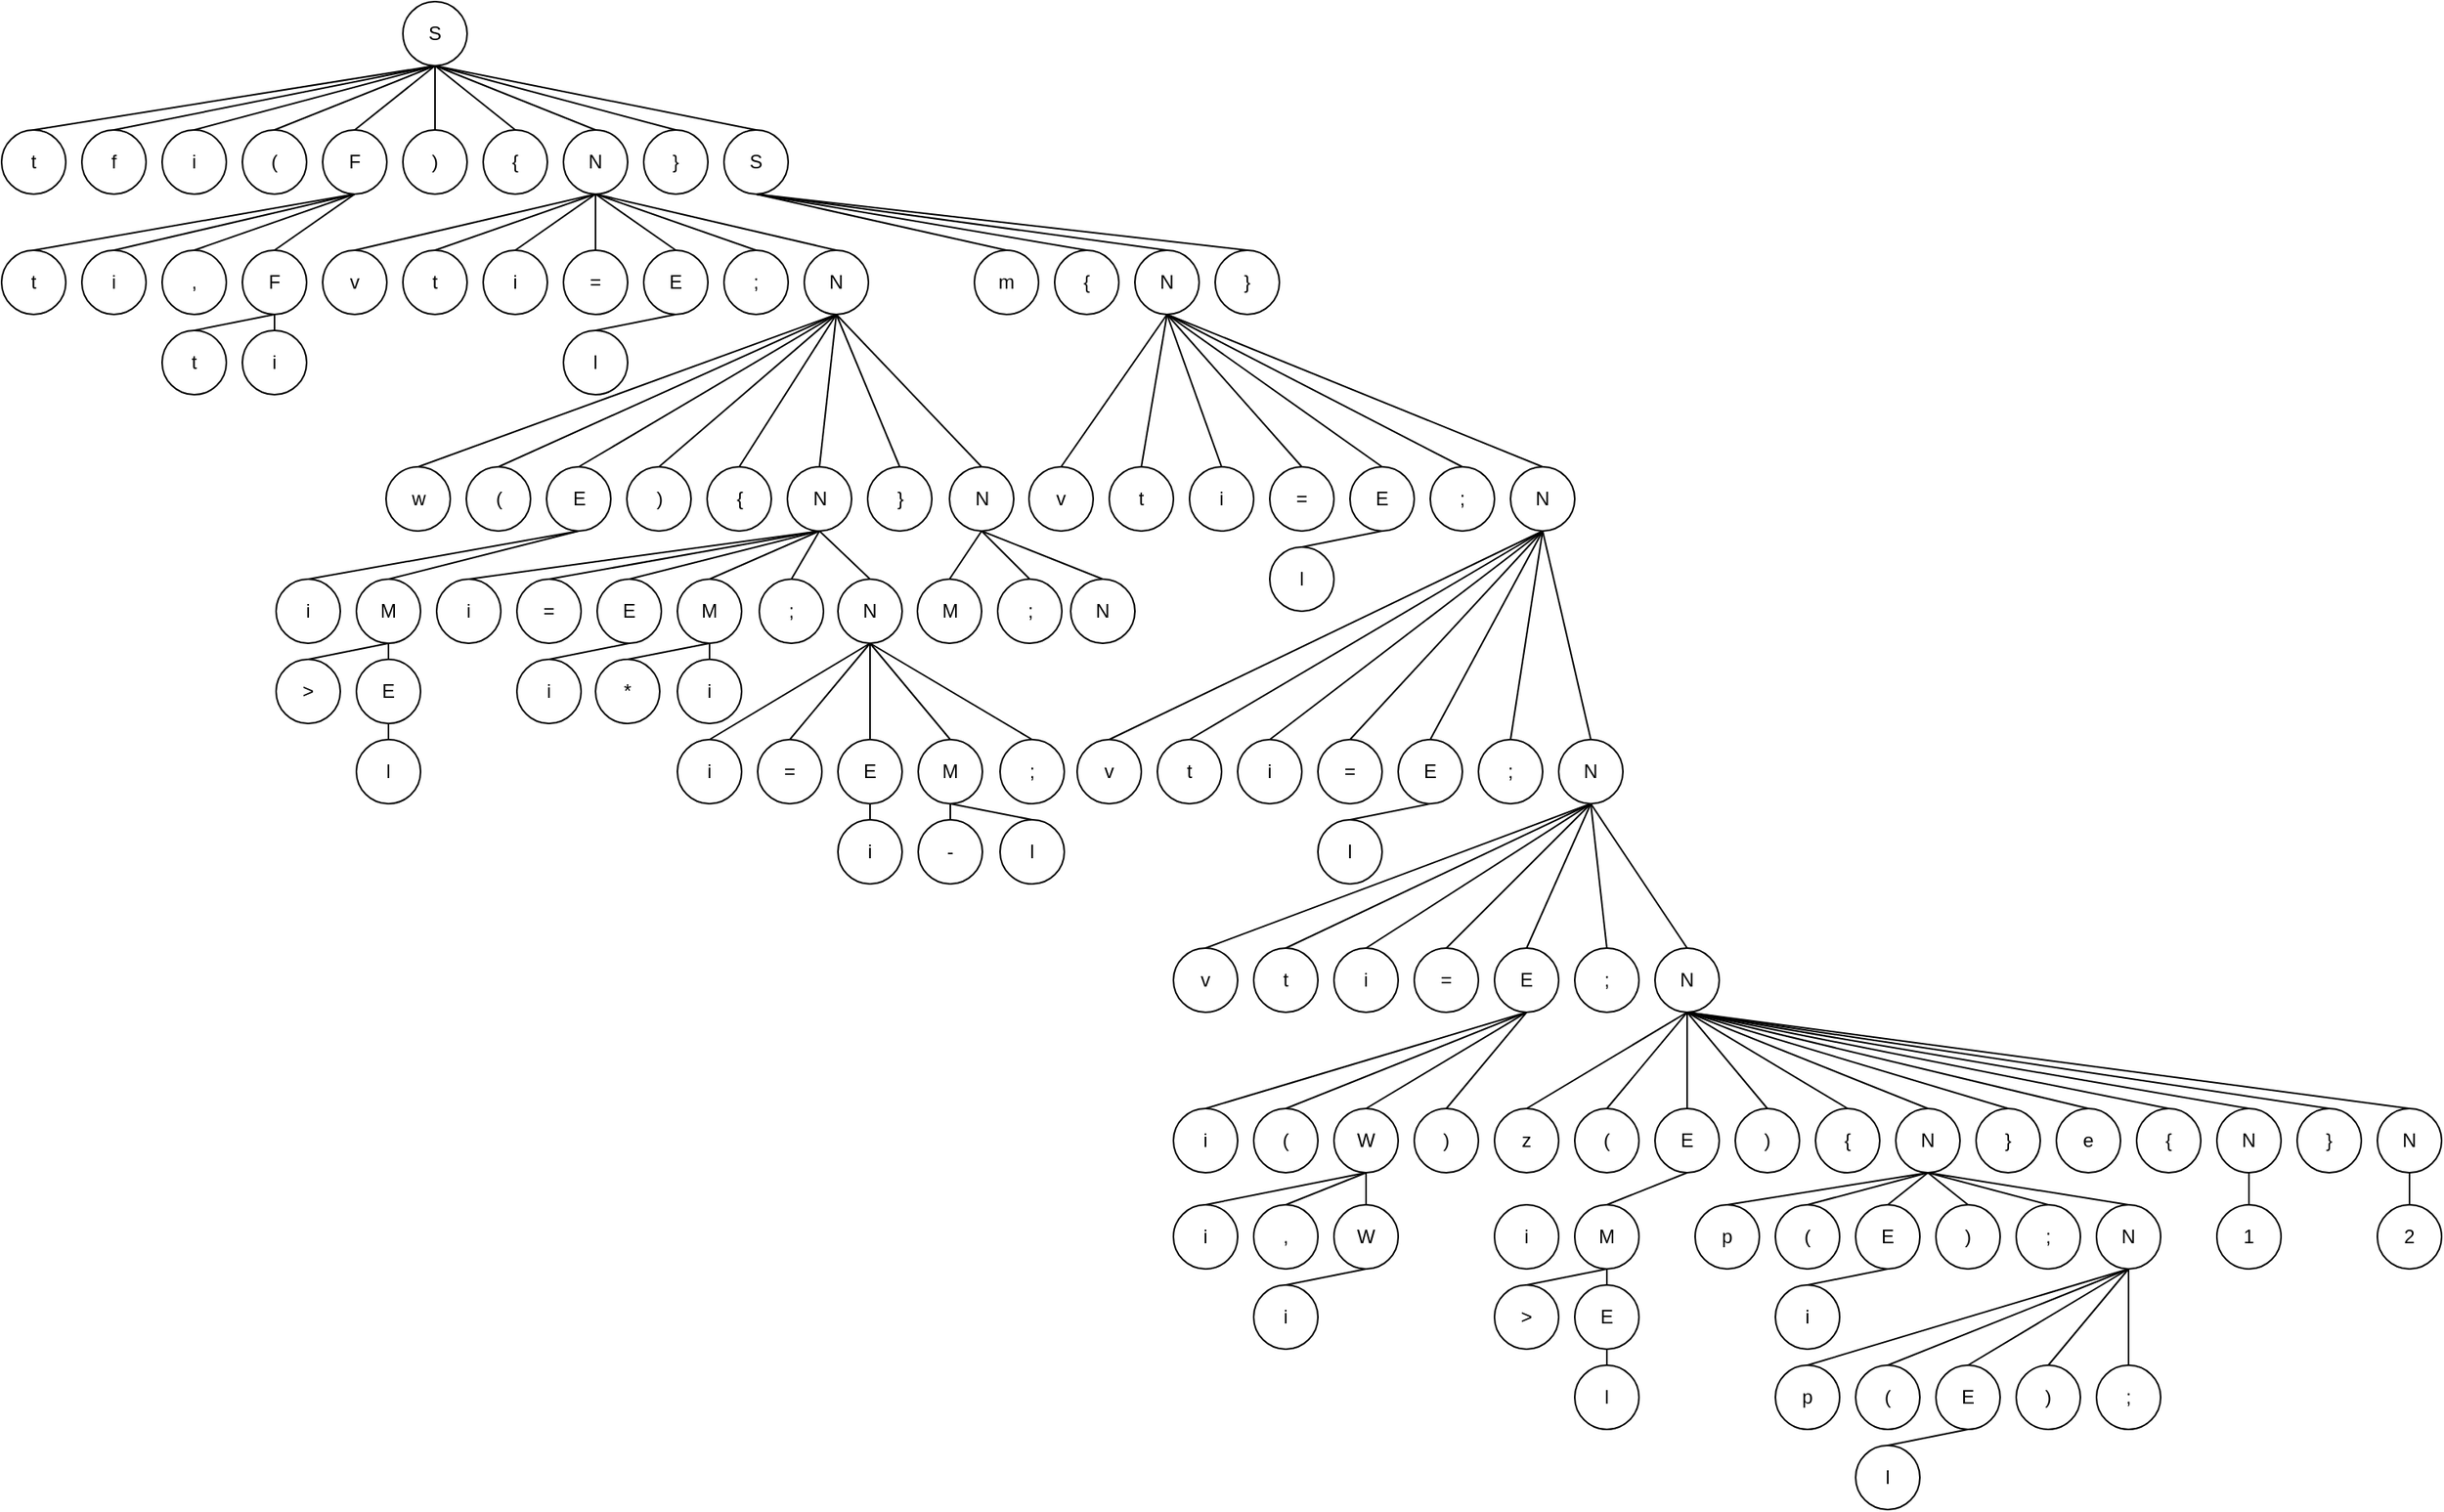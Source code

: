 <mxfile version="25.0.3">
  <diagram name="Страница — 1" id="t-bohV541Y8Q-_fa761e">
    <mxGraphModel dx="2868" dy="1544" grid="1" gridSize="10" guides="1" tooltips="1" connect="1" arrows="1" fold="1" page="1" pageScale="1" pageWidth="1654" pageHeight="1169" math="0" shadow="0">
      <root>
        <mxCell id="0" />
        <mxCell id="1" parent="0" />
        <mxCell id="GCyfZZmVZOQjBuuVVlXQ-1" value="S" style="ellipse;whiteSpace=wrap;html=1;aspect=fixed;" parent="1" vertex="1">
          <mxGeometry x="300" y="50" width="40" height="40" as="geometry" />
        </mxCell>
        <mxCell id="GCyfZZmVZOQjBuuVVlXQ-2" value="t" style="ellipse;whiteSpace=wrap;html=1;aspect=fixed;" parent="1" vertex="1">
          <mxGeometry x="50" y="130" width="40" height="40" as="geometry" />
        </mxCell>
        <mxCell id="GCyfZZmVZOQjBuuVVlXQ-3" value="f" style="ellipse;whiteSpace=wrap;html=1;aspect=fixed;" parent="1" vertex="1">
          <mxGeometry x="100" y="130" width="40" height="40" as="geometry" />
        </mxCell>
        <mxCell id="GCyfZZmVZOQjBuuVVlXQ-4" value="i" style="ellipse;whiteSpace=wrap;html=1;aspect=fixed;" parent="1" vertex="1">
          <mxGeometry x="150" y="130" width="40" height="40" as="geometry" />
        </mxCell>
        <mxCell id="GCyfZZmVZOQjBuuVVlXQ-5" value="(" style="ellipse;whiteSpace=wrap;html=1;aspect=fixed;" parent="1" vertex="1">
          <mxGeometry x="200" y="130" width="40" height="40" as="geometry" />
        </mxCell>
        <mxCell id="GCyfZZmVZOQjBuuVVlXQ-6" value="F" style="ellipse;whiteSpace=wrap;html=1;aspect=fixed;" parent="1" vertex="1">
          <mxGeometry x="250" y="130" width="40" height="40" as="geometry" />
        </mxCell>
        <mxCell id="GCyfZZmVZOQjBuuVVlXQ-7" value=")" style="ellipse;whiteSpace=wrap;html=1;aspect=fixed;" parent="1" vertex="1">
          <mxGeometry x="300" y="130" width="40" height="40" as="geometry" />
        </mxCell>
        <mxCell id="GCyfZZmVZOQjBuuVVlXQ-8" value="{" style="ellipse;whiteSpace=wrap;html=1;aspect=fixed;" parent="1" vertex="1">
          <mxGeometry x="350" y="130" width="40" height="40" as="geometry" />
        </mxCell>
        <mxCell id="GCyfZZmVZOQjBuuVVlXQ-9" value="N" style="ellipse;whiteSpace=wrap;html=1;aspect=fixed;" parent="1" vertex="1">
          <mxGeometry x="400" y="130" width="40" height="40" as="geometry" />
        </mxCell>
        <mxCell id="GCyfZZmVZOQjBuuVVlXQ-10" value="}" style="ellipse;whiteSpace=wrap;html=1;aspect=fixed;" parent="1" vertex="1">
          <mxGeometry x="450" y="130" width="40" height="40" as="geometry" />
        </mxCell>
        <mxCell id="GCyfZZmVZOQjBuuVVlXQ-11" value="S" style="ellipse;whiteSpace=wrap;html=1;aspect=fixed;" parent="1" vertex="1">
          <mxGeometry x="500" y="130" width="40" height="40" as="geometry" />
        </mxCell>
        <mxCell id="GCyfZZmVZOQjBuuVVlXQ-20" value="" style="endArrow=none;html=1;rounded=0;exitX=0.5;exitY=0;exitDx=0;exitDy=0;entryX=0.5;entryY=1;entryDx=0;entryDy=0;" parent="1" source="GCyfZZmVZOQjBuuVVlXQ-2" target="GCyfZZmVZOQjBuuVVlXQ-1" edge="1">
          <mxGeometry width="50" height="50" relative="1" as="geometry">
            <mxPoint x="136" y="150" as="sourcePoint" />
            <mxPoint x="186" y="100" as="targetPoint" />
          </mxGeometry>
        </mxCell>
        <mxCell id="GCyfZZmVZOQjBuuVVlXQ-21" value="" style="endArrow=none;html=1;rounded=0;exitX=0.5;exitY=0;exitDx=0;exitDy=0;entryX=0.5;entryY=1;entryDx=0;entryDy=0;" parent="1" source="GCyfZZmVZOQjBuuVVlXQ-3" target="GCyfZZmVZOQjBuuVVlXQ-1" edge="1">
          <mxGeometry width="50" height="50" relative="1" as="geometry">
            <mxPoint x="85" y="150" as="sourcePoint" />
            <mxPoint x="195" y="110" as="targetPoint" />
          </mxGeometry>
        </mxCell>
        <mxCell id="GCyfZZmVZOQjBuuVVlXQ-22" value="" style="endArrow=none;html=1;rounded=0;exitX=0.5;exitY=0;exitDx=0;exitDy=0;entryX=0.5;entryY=1;entryDx=0;entryDy=0;" parent="1" source="GCyfZZmVZOQjBuuVVlXQ-4" target="GCyfZZmVZOQjBuuVVlXQ-1" edge="1">
          <mxGeometry width="50" height="50" relative="1" as="geometry">
            <mxPoint x="145" y="150" as="sourcePoint" />
            <mxPoint x="220" y="110" as="targetPoint" />
          </mxGeometry>
        </mxCell>
        <mxCell id="GCyfZZmVZOQjBuuVVlXQ-23" value="" style="endArrow=none;html=1;rounded=0;exitX=0.5;exitY=0;exitDx=0;exitDy=0;entryX=0.5;entryY=1;entryDx=0;entryDy=0;" parent="1" source="GCyfZZmVZOQjBuuVVlXQ-5" target="GCyfZZmVZOQjBuuVVlXQ-1" edge="1">
          <mxGeometry width="50" height="50" relative="1" as="geometry">
            <mxPoint x="205" y="150" as="sourcePoint" />
            <mxPoint x="195" y="110" as="targetPoint" />
          </mxGeometry>
        </mxCell>
        <mxCell id="GCyfZZmVZOQjBuuVVlXQ-24" value="" style="endArrow=none;html=1;rounded=0;exitX=0.5;exitY=0;exitDx=0;exitDy=0;entryX=0.5;entryY=1;entryDx=0;entryDy=0;" parent="1" source="GCyfZZmVZOQjBuuVVlXQ-6" target="GCyfZZmVZOQjBuuVVlXQ-1" edge="1">
          <mxGeometry width="50" height="50" relative="1" as="geometry">
            <mxPoint x="265" y="150" as="sourcePoint" />
            <mxPoint x="200" y="110" as="targetPoint" />
          </mxGeometry>
        </mxCell>
        <mxCell id="GCyfZZmVZOQjBuuVVlXQ-25" value="" style="endArrow=none;html=1;rounded=0;exitX=0.5;exitY=0;exitDx=0;exitDy=0;entryX=0.5;entryY=1;entryDx=0;entryDy=0;" parent="1" source="GCyfZZmVZOQjBuuVVlXQ-7" target="GCyfZZmVZOQjBuuVVlXQ-1" edge="1">
          <mxGeometry width="50" height="50" relative="1" as="geometry">
            <mxPoint x="275" y="160" as="sourcePoint" />
            <mxPoint x="205" y="120" as="targetPoint" />
          </mxGeometry>
        </mxCell>
        <mxCell id="GCyfZZmVZOQjBuuVVlXQ-26" value="" style="endArrow=none;html=1;rounded=0;exitX=0.5;exitY=0;exitDx=0;exitDy=0;entryX=0.5;entryY=1;entryDx=0;entryDy=0;" parent="1" source="GCyfZZmVZOQjBuuVVlXQ-8" target="GCyfZZmVZOQjBuuVVlXQ-1" edge="1">
          <mxGeometry width="50" height="50" relative="1" as="geometry">
            <mxPoint x="385" y="150" as="sourcePoint" />
            <mxPoint x="195" y="110" as="targetPoint" />
          </mxGeometry>
        </mxCell>
        <mxCell id="GCyfZZmVZOQjBuuVVlXQ-27" value="" style="endArrow=none;html=1;rounded=0;exitX=0.5;exitY=0;exitDx=0;exitDy=0;entryX=0.5;entryY=1;entryDx=0;entryDy=0;" parent="1" source="GCyfZZmVZOQjBuuVVlXQ-9" target="GCyfZZmVZOQjBuuVVlXQ-1" edge="1">
          <mxGeometry width="50" height="50" relative="1" as="geometry">
            <mxPoint x="430" y="120" as="sourcePoint" />
            <mxPoint x="480" y="70" as="targetPoint" />
          </mxGeometry>
        </mxCell>
        <mxCell id="GCyfZZmVZOQjBuuVVlXQ-28" value="" style="endArrow=none;html=1;rounded=0;exitX=0.5;exitY=0;exitDx=0;exitDy=0;entryX=0.5;entryY=1;entryDx=0;entryDy=0;" parent="1" source="GCyfZZmVZOQjBuuVVlXQ-10" target="GCyfZZmVZOQjBuuVVlXQ-1" edge="1">
          <mxGeometry width="50" height="50" relative="1" as="geometry">
            <mxPoint x="520" y="130" as="sourcePoint" />
            <mxPoint x="570" y="80" as="targetPoint" />
          </mxGeometry>
        </mxCell>
        <mxCell id="GCyfZZmVZOQjBuuVVlXQ-29" value="" style="endArrow=none;html=1;rounded=0;exitX=0.5;exitY=0;exitDx=0;exitDy=0;entryX=0.5;entryY=1;entryDx=0;entryDy=0;" parent="1" source="GCyfZZmVZOQjBuuVVlXQ-11" target="GCyfZZmVZOQjBuuVVlXQ-1" edge="1">
          <mxGeometry width="50" height="50" relative="1" as="geometry">
            <mxPoint x="570" y="120" as="sourcePoint" />
            <mxPoint x="620" y="70" as="targetPoint" />
          </mxGeometry>
        </mxCell>
        <mxCell id="GCyfZZmVZOQjBuuVVlXQ-30" value="t" style="ellipse;whiteSpace=wrap;html=1;aspect=fixed;" parent="1" vertex="1">
          <mxGeometry x="50" y="205" width="40" height="40" as="geometry" />
        </mxCell>
        <mxCell id="GCyfZZmVZOQjBuuVVlXQ-31" value="i" style="ellipse;whiteSpace=wrap;html=1;aspect=fixed;" parent="1" vertex="1">
          <mxGeometry x="100" y="205" width="40" height="40" as="geometry" />
        </mxCell>
        <mxCell id="GCyfZZmVZOQjBuuVVlXQ-32" value="," style="ellipse;whiteSpace=wrap;html=1;aspect=fixed;" parent="1" vertex="1">
          <mxGeometry x="150" y="205" width="40" height="40" as="geometry" />
        </mxCell>
        <mxCell id="GCyfZZmVZOQjBuuVVlXQ-33" value="F" style="ellipse;whiteSpace=wrap;html=1;aspect=fixed;" parent="1" vertex="1">
          <mxGeometry x="200" y="205" width="40" height="40" as="geometry" />
        </mxCell>
        <mxCell id="GCyfZZmVZOQjBuuVVlXQ-34" value="" style="endArrow=none;html=1;rounded=0;entryX=0.5;entryY=1;entryDx=0;entryDy=0;exitX=0.5;exitY=0;exitDx=0;exitDy=0;" parent="1" source="GCyfZZmVZOQjBuuVVlXQ-33" target="GCyfZZmVZOQjBuuVVlXQ-6" edge="1">
          <mxGeometry width="50" height="50" relative="1" as="geometry">
            <mxPoint x="240" y="240" as="sourcePoint" />
            <mxPoint x="290" y="190" as="targetPoint" />
          </mxGeometry>
        </mxCell>
        <mxCell id="GCyfZZmVZOQjBuuVVlXQ-35" value="" style="endArrow=none;html=1;rounded=0;entryX=0.5;entryY=1;entryDx=0;entryDy=0;exitX=0.5;exitY=0;exitDx=0;exitDy=0;" parent="1" source="GCyfZZmVZOQjBuuVVlXQ-32" target="GCyfZZmVZOQjBuuVVlXQ-6" edge="1">
          <mxGeometry width="50" height="50" relative="1" as="geometry">
            <mxPoint x="325" y="250" as="sourcePoint" />
            <mxPoint x="325" y="200" as="targetPoint" />
          </mxGeometry>
        </mxCell>
        <mxCell id="GCyfZZmVZOQjBuuVVlXQ-36" value="" style="endArrow=none;html=1;rounded=0;entryX=0.5;entryY=1;entryDx=0;entryDy=0;exitX=0.5;exitY=0;exitDx=0;exitDy=0;" parent="1" source="GCyfZZmVZOQjBuuVVlXQ-31" target="GCyfZZmVZOQjBuuVVlXQ-6" edge="1">
          <mxGeometry width="50" height="50" relative="1" as="geometry">
            <mxPoint x="265" y="250" as="sourcePoint" />
            <mxPoint x="325" y="200" as="targetPoint" />
          </mxGeometry>
        </mxCell>
        <mxCell id="GCyfZZmVZOQjBuuVVlXQ-37" value="" style="endArrow=none;html=1;rounded=0;entryX=0.5;entryY=1;entryDx=0;entryDy=0;exitX=0.5;exitY=0;exitDx=0;exitDy=0;" parent="1" source="GCyfZZmVZOQjBuuVVlXQ-30" target="GCyfZZmVZOQjBuuVVlXQ-6" edge="1">
          <mxGeometry width="50" height="50" relative="1" as="geometry">
            <mxPoint x="205" y="250" as="sourcePoint" />
            <mxPoint x="325" y="200" as="targetPoint" />
          </mxGeometry>
        </mxCell>
        <mxCell id="GCyfZZmVZOQjBuuVVlXQ-38" value="t" style="ellipse;whiteSpace=wrap;html=1;aspect=fixed;" parent="1" vertex="1">
          <mxGeometry x="150" y="255" width="40" height="40" as="geometry" />
        </mxCell>
        <mxCell id="GCyfZZmVZOQjBuuVVlXQ-39" value="i" style="ellipse;whiteSpace=wrap;html=1;aspect=fixed;" parent="1" vertex="1">
          <mxGeometry x="200" y="255" width="40" height="40" as="geometry" />
        </mxCell>
        <mxCell id="GCyfZZmVZOQjBuuVVlXQ-41" value="" style="endArrow=none;html=1;rounded=0;entryX=0.5;entryY=1;entryDx=0;entryDy=0;exitX=0.5;exitY=0;exitDx=0;exitDy=0;" parent="1" source="GCyfZZmVZOQjBuuVVlXQ-39" target="GCyfZZmVZOQjBuuVVlXQ-33" edge="1">
          <mxGeometry width="50" height="50" relative="1" as="geometry">
            <mxPoint x="310" y="305" as="sourcePoint" />
            <mxPoint x="310" y="265" as="targetPoint" />
          </mxGeometry>
        </mxCell>
        <mxCell id="GCyfZZmVZOQjBuuVVlXQ-42" value="" style="endArrow=none;html=1;rounded=0;entryX=0.5;entryY=1;entryDx=0;entryDy=0;exitX=0.5;exitY=0;exitDx=0;exitDy=0;" parent="1" source="GCyfZZmVZOQjBuuVVlXQ-38" target="GCyfZZmVZOQjBuuVVlXQ-33" edge="1">
          <mxGeometry width="50" height="50" relative="1" as="geometry">
            <mxPoint x="275" y="325" as="sourcePoint" />
            <mxPoint x="275" y="295" as="targetPoint" />
          </mxGeometry>
        </mxCell>
        <mxCell id="GCyfZZmVZOQjBuuVVlXQ-43" value="v" style="ellipse;whiteSpace=wrap;html=1;aspect=fixed;" parent="1" vertex="1">
          <mxGeometry x="250" y="205" width="40" height="40" as="geometry" />
        </mxCell>
        <mxCell id="GCyfZZmVZOQjBuuVVlXQ-44" value="t" style="ellipse;whiteSpace=wrap;html=1;aspect=fixed;" parent="1" vertex="1">
          <mxGeometry x="300" y="205" width="40" height="40" as="geometry" />
        </mxCell>
        <mxCell id="GCyfZZmVZOQjBuuVVlXQ-45" value="i" style="ellipse;whiteSpace=wrap;html=1;aspect=fixed;" parent="1" vertex="1">
          <mxGeometry x="350" y="205" width="40" height="40" as="geometry" />
        </mxCell>
        <mxCell id="GCyfZZmVZOQjBuuVVlXQ-46" value="=" style="ellipse;whiteSpace=wrap;html=1;aspect=fixed;" parent="1" vertex="1">
          <mxGeometry x="400" y="205" width="40" height="40" as="geometry" />
        </mxCell>
        <mxCell id="GCyfZZmVZOQjBuuVVlXQ-47" value="E" style="ellipse;whiteSpace=wrap;html=1;aspect=fixed;" parent="1" vertex="1">
          <mxGeometry x="450" y="205" width="40" height="40" as="geometry" />
        </mxCell>
        <mxCell id="GCyfZZmVZOQjBuuVVlXQ-48" value=";" style="ellipse;whiteSpace=wrap;html=1;aspect=fixed;" parent="1" vertex="1">
          <mxGeometry x="500" y="205" width="40" height="40" as="geometry" />
        </mxCell>
        <mxCell id="GCyfZZmVZOQjBuuVVlXQ-49" value="N" style="ellipse;whiteSpace=wrap;html=1;aspect=fixed;" parent="1" vertex="1">
          <mxGeometry x="550" y="205" width="40" height="40" as="geometry" />
        </mxCell>
        <mxCell id="GCyfZZmVZOQjBuuVVlXQ-50" value="" style="endArrow=none;html=1;rounded=0;entryX=0.5;entryY=1;entryDx=0;entryDy=0;exitX=0.5;exitY=0;exitDx=0;exitDy=0;" parent="1" source="GCyfZZmVZOQjBuuVVlXQ-43" target="GCyfZZmVZOQjBuuVVlXQ-9" edge="1">
          <mxGeometry width="50" height="50" relative="1" as="geometry">
            <mxPoint x="340" y="310" as="sourcePoint" />
            <mxPoint x="390" y="260" as="targetPoint" />
          </mxGeometry>
        </mxCell>
        <mxCell id="GCyfZZmVZOQjBuuVVlXQ-51" value="" style="endArrow=none;html=1;rounded=0;entryX=0.5;entryY=1;entryDx=0;entryDy=0;exitX=0.5;exitY=0;exitDx=0;exitDy=0;" parent="1" source="GCyfZZmVZOQjBuuVVlXQ-44" target="GCyfZZmVZOQjBuuVVlXQ-9" edge="1">
          <mxGeometry width="50" height="50" relative="1" as="geometry">
            <mxPoint x="370" y="210" as="sourcePoint" />
            <mxPoint x="430" y="180" as="targetPoint" />
          </mxGeometry>
        </mxCell>
        <mxCell id="GCyfZZmVZOQjBuuVVlXQ-52" value="" style="endArrow=none;html=1;rounded=0;entryX=0.5;entryY=1;entryDx=0;entryDy=0;exitX=0.5;exitY=0;exitDx=0;exitDy=0;" parent="1" source="GCyfZZmVZOQjBuuVVlXQ-45" target="GCyfZZmVZOQjBuuVVlXQ-9" edge="1">
          <mxGeometry width="50" height="50" relative="1" as="geometry">
            <mxPoint x="420" y="210" as="sourcePoint" />
            <mxPoint x="430" y="180" as="targetPoint" />
          </mxGeometry>
        </mxCell>
        <mxCell id="GCyfZZmVZOQjBuuVVlXQ-53" value="" style="endArrow=none;html=1;rounded=0;entryX=0.5;entryY=1;entryDx=0;entryDy=0;exitX=0.5;exitY=0;exitDx=0;exitDy=0;" parent="1" source="GCyfZZmVZOQjBuuVVlXQ-46" target="GCyfZZmVZOQjBuuVVlXQ-9" edge="1">
          <mxGeometry width="50" height="50" relative="1" as="geometry">
            <mxPoint x="470" y="210" as="sourcePoint" />
            <mxPoint x="430" y="180" as="targetPoint" />
          </mxGeometry>
        </mxCell>
        <mxCell id="GCyfZZmVZOQjBuuVVlXQ-54" value="" style="endArrow=none;html=1;rounded=0;entryX=0.5;entryY=1;entryDx=0;entryDy=0;exitX=0.5;exitY=0;exitDx=0;exitDy=0;" parent="1" source="GCyfZZmVZOQjBuuVVlXQ-47" target="GCyfZZmVZOQjBuuVVlXQ-9" edge="1">
          <mxGeometry width="50" height="50" relative="1" as="geometry">
            <mxPoint x="520" y="210" as="sourcePoint" />
            <mxPoint x="430" y="180" as="targetPoint" />
          </mxGeometry>
        </mxCell>
        <mxCell id="GCyfZZmVZOQjBuuVVlXQ-55" value="" style="endArrow=none;html=1;rounded=0;entryX=0.5;entryY=1;entryDx=0;entryDy=0;exitX=0.5;exitY=0;exitDx=0;exitDy=0;" parent="1" source="GCyfZZmVZOQjBuuVVlXQ-48" target="GCyfZZmVZOQjBuuVVlXQ-9" edge="1">
          <mxGeometry width="50" height="50" relative="1" as="geometry">
            <mxPoint x="570" y="210" as="sourcePoint" />
            <mxPoint x="430" y="180" as="targetPoint" />
          </mxGeometry>
        </mxCell>
        <mxCell id="GCyfZZmVZOQjBuuVVlXQ-56" value="" style="endArrow=none;html=1;rounded=0;entryX=0.5;entryY=1;entryDx=0;entryDy=0;exitX=0.5;exitY=0;exitDx=0;exitDy=0;" parent="1" source="GCyfZZmVZOQjBuuVVlXQ-49" target="GCyfZZmVZOQjBuuVVlXQ-9" edge="1">
          <mxGeometry width="50" height="50" relative="1" as="geometry">
            <mxPoint x="620" y="210" as="sourcePoint" />
            <mxPoint x="430" y="180" as="targetPoint" />
          </mxGeometry>
        </mxCell>
        <mxCell id="GCyfZZmVZOQjBuuVVlXQ-64" value="l" style="ellipse;whiteSpace=wrap;html=1;aspect=fixed;" parent="1" vertex="1">
          <mxGeometry x="400" y="255" width="40" height="40" as="geometry" />
        </mxCell>
        <mxCell id="GCyfZZmVZOQjBuuVVlXQ-65" value="" style="endArrow=none;html=1;rounded=0;entryX=0.5;entryY=1;entryDx=0;entryDy=0;exitX=0.5;exitY=0;exitDx=0;exitDy=0;" parent="1" source="GCyfZZmVZOQjBuuVVlXQ-64" target="GCyfZZmVZOQjBuuVVlXQ-47" edge="1">
          <mxGeometry width="50" height="50" relative="1" as="geometry">
            <mxPoint x="230" y="285" as="sourcePoint" />
            <mxPoint x="230" y="255" as="targetPoint" />
          </mxGeometry>
        </mxCell>
        <mxCell id="GCyfZZmVZOQjBuuVVlXQ-66" value="w" style="ellipse;whiteSpace=wrap;html=1;aspect=fixed;" parent="1" vertex="1">
          <mxGeometry x="289.5" y="340" width="40" height="40" as="geometry" />
        </mxCell>
        <mxCell id="GCyfZZmVZOQjBuuVVlXQ-67" value="(" style="ellipse;whiteSpace=wrap;html=1;aspect=fixed;" parent="1" vertex="1">
          <mxGeometry x="339.5" y="340" width="40" height="40" as="geometry" />
        </mxCell>
        <mxCell id="GCyfZZmVZOQjBuuVVlXQ-68" value="E" style="ellipse;whiteSpace=wrap;html=1;aspect=fixed;" parent="1" vertex="1">
          <mxGeometry x="389.5" y="340" width="40" height="40" as="geometry" />
        </mxCell>
        <mxCell id="GCyfZZmVZOQjBuuVVlXQ-69" value=")" style="ellipse;whiteSpace=wrap;html=1;aspect=fixed;" parent="1" vertex="1">
          <mxGeometry x="439.5" y="340" width="40" height="40" as="geometry" />
        </mxCell>
        <mxCell id="GCyfZZmVZOQjBuuVVlXQ-70" value="{" style="ellipse;whiteSpace=wrap;html=1;aspect=fixed;" parent="1" vertex="1">
          <mxGeometry x="489.5" y="340" width="40" height="40" as="geometry" />
        </mxCell>
        <mxCell id="GCyfZZmVZOQjBuuVVlXQ-71" value="N" style="ellipse;whiteSpace=wrap;html=1;aspect=fixed;" parent="1" vertex="1">
          <mxGeometry x="539.5" y="340" width="40" height="40" as="geometry" />
        </mxCell>
        <mxCell id="GCyfZZmVZOQjBuuVVlXQ-72" value="}" style="ellipse;whiteSpace=wrap;html=1;aspect=fixed;" parent="1" vertex="1">
          <mxGeometry x="589.5" y="340" width="40" height="40" as="geometry" />
        </mxCell>
        <mxCell id="GCyfZZmVZOQjBuuVVlXQ-73" value="N" style="ellipse;whiteSpace=wrap;html=1;aspect=fixed;" parent="1" vertex="1">
          <mxGeometry x="640.5" y="340" width="40" height="40" as="geometry" />
        </mxCell>
        <mxCell id="GCyfZZmVZOQjBuuVVlXQ-74" value="" style="endArrow=none;html=1;rounded=0;entryX=0.5;entryY=1;entryDx=0;entryDy=0;exitX=0.5;exitY=0;exitDx=0;exitDy=0;" parent="1" source="GCyfZZmVZOQjBuuVVlXQ-73" target="GCyfZZmVZOQjBuuVVlXQ-49" edge="1">
          <mxGeometry width="50" height="50" relative="1" as="geometry">
            <mxPoint x="500" y="310" as="sourcePoint" />
            <mxPoint x="550" y="260" as="targetPoint" />
          </mxGeometry>
        </mxCell>
        <mxCell id="GCyfZZmVZOQjBuuVVlXQ-75" value="" style="endArrow=none;html=1;rounded=0;entryX=0.5;entryY=1;entryDx=0;entryDy=0;exitX=0.5;exitY=0;exitDx=0;exitDy=0;" parent="1" source="GCyfZZmVZOQjBuuVVlXQ-72" target="GCyfZZmVZOQjBuuVVlXQ-49" edge="1">
          <mxGeometry width="50" height="50" relative="1" as="geometry">
            <mxPoint x="631" y="325" as="sourcePoint" />
            <mxPoint x="580" y="255" as="targetPoint" />
          </mxGeometry>
        </mxCell>
        <mxCell id="GCyfZZmVZOQjBuuVVlXQ-76" value="" style="endArrow=none;html=1;rounded=0;entryX=0.5;entryY=1;entryDx=0;entryDy=0;exitX=0.5;exitY=0;exitDx=0;exitDy=0;" parent="1" source="GCyfZZmVZOQjBuuVVlXQ-71" target="GCyfZZmVZOQjBuuVVlXQ-49" edge="1">
          <mxGeometry width="50" height="50" relative="1" as="geometry">
            <mxPoint x="580" y="325" as="sourcePoint" />
            <mxPoint x="580" y="255" as="targetPoint" />
          </mxGeometry>
        </mxCell>
        <mxCell id="GCyfZZmVZOQjBuuVVlXQ-77" value="" style="endArrow=none;html=1;rounded=0;entryX=0.5;entryY=1;entryDx=0;entryDy=0;exitX=0.5;exitY=0;exitDx=0;exitDy=0;" parent="1" source="GCyfZZmVZOQjBuuVVlXQ-70" target="GCyfZZmVZOQjBuuVVlXQ-49" edge="1">
          <mxGeometry width="50" height="50" relative="1" as="geometry">
            <mxPoint x="530" y="325" as="sourcePoint" />
            <mxPoint x="580" y="255" as="targetPoint" />
          </mxGeometry>
        </mxCell>
        <mxCell id="GCyfZZmVZOQjBuuVVlXQ-78" value="" style="endArrow=none;html=1;rounded=0;entryX=0.5;entryY=1;entryDx=0;entryDy=0;exitX=0.5;exitY=0;exitDx=0;exitDy=0;" parent="1" source="GCyfZZmVZOQjBuuVVlXQ-69" target="GCyfZZmVZOQjBuuVVlXQ-49" edge="1">
          <mxGeometry width="50" height="50" relative="1" as="geometry">
            <mxPoint x="480" y="325" as="sourcePoint" />
            <mxPoint x="580" y="255" as="targetPoint" />
          </mxGeometry>
        </mxCell>
        <mxCell id="GCyfZZmVZOQjBuuVVlXQ-79" value="" style="endArrow=none;html=1;rounded=0;entryX=0.5;entryY=1;entryDx=0;entryDy=0;exitX=0.5;exitY=0;exitDx=0;exitDy=0;" parent="1" source="GCyfZZmVZOQjBuuVVlXQ-68" target="GCyfZZmVZOQjBuuVVlXQ-49" edge="1">
          <mxGeometry width="50" height="50" relative="1" as="geometry">
            <mxPoint x="430" y="325" as="sourcePoint" />
            <mxPoint x="580" y="255" as="targetPoint" />
          </mxGeometry>
        </mxCell>
        <mxCell id="GCyfZZmVZOQjBuuVVlXQ-80" value="" style="endArrow=none;html=1;rounded=0;entryX=0.5;entryY=1;entryDx=0;entryDy=0;exitX=0.5;exitY=0;exitDx=0;exitDy=0;" parent="1" source="GCyfZZmVZOQjBuuVVlXQ-67" target="GCyfZZmVZOQjBuuVVlXQ-49" edge="1">
          <mxGeometry width="50" height="50" relative="1" as="geometry">
            <mxPoint x="380" y="325" as="sourcePoint" />
            <mxPoint x="580" y="255" as="targetPoint" />
          </mxGeometry>
        </mxCell>
        <mxCell id="GCyfZZmVZOQjBuuVVlXQ-81" value="" style="endArrow=none;html=1;rounded=0;entryX=0.5;entryY=1;entryDx=0;entryDy=0;exitX=0.5;exitY=0;exitDx=0;exitDy=0;" parent="1" source="GCyfZZmVZOQjBuuVVlXQ-66" target="GCyfZZmVZOQjBuuVVlXQ-49" edge="1">
          <mxGeometry width="50" height="50" relative="1" as="geometry">
            <mxPoint x="330" y="325" as="sourcePoint" />
            <mxPoint x="580" y="255" as="targetPoint" />
          </mxGeometry>
        </mxCell>
        <mxCell id="GCyfZZmVZOQjBuuVVlXQ-82" value="i" style="ellipse;whiteSpace=wrap;html=1;aspect=fixed;" parent="1" vertex="1">
          <mxGeometry x="221" y="410" width="40" height="40" as="geometry" />
        </mxCell>
        <mxCell id="GCyfZZmVZOQjBuuVVlXQ-83" value="M" style="ellipse;whiteSpace=wrap;html=1;aspect=fixed;" parent="1" vertex="1">
          <mxGeometry x="271" y="410" width="40" height="40" as="geometry" />
        </mxCell>
        <mxCell id="GCyfZZmVZOQjBuuVVlXQ-84" value="" style="endArrow=none;html=1;rounded=0;entryX=0.5;entryY=1;entryDx=0;entryDy=0;exitX=0.5;exitY=0;exitDx=0;exitDy=0;" parent="1" source="GCyfZZmVZOQjBuuVVlXQ-83" target="GCyfZZmVZOQjBuuVVlXQ-68" edge="1">
          <mxGeometry width="50" height="50" relative="1" as="geometry">
            <mxPoint x="510" y="350" as="sourcePoint" />
            <mxPoint x="580" y="255" as="targetPoint" />
          </mxGeometry>
        </mxCell>
        <mxCell id="GCyfZZmVZOQjBuuVVlXQ-85" value="" style="endArrow=none;html=1;rounded=0;entryX=0.5;entryY=1;entryDx=0;entryDy=0;exitX=0.5;exitY=0;exitDx=0;exitDy=0;" parent="1" source="GCyfZZmVZOQjBuuVVlXQ-82" target="GCyfZZmVZOQjBuuVVlXQ-68" edge="1">
          <mxGeometry width="50" height="50" relative="1" as="geometry">
            <mxPoint x="505" y="410" as="sourcePoint" />
            <mxPoint x="510" y="390" as="targetPoint" />
          </mxGeometry>
        </mxCell>
        <mxCell id="GCyfZZmVZOQjBuuVVlXQ-86" value="&amp;gt;" style="ellipse;whiteSpace=wrap;html=1;aspect=fixed;" parent="1" vertex="1">
          <mxGeometry x="221" y="460" width="40" height="40" as="geometry" />
        </mxCell>
        <mxCell id="GCyfZZmVZOQjBuuVVlXQ-87" value="E" style="ellipse;whiteSpace=wrap;html=1;aspect=fixed;" parent="1" vertex="1">
          <mxGeometry x="271" y="460" width="40" height="40" as="geometry" />
        </mxCell>
        <mxCell id="GCyfZZmVZOQjBuuVVlXQ-88" value="" style="endArrow=none;html=1;rounded=0;entryX=0.5;entryY=1;entryDx=0;entryDy=0;exitX=0.5;exitY=0;exitDx=0;exitDy=0;" parent="1" source="GCyfZZmVZOQjBuuVVlXQ-87" target="GCyfZZmVZOQjBuuVVlXQ-83" edge="1">
          <mxGeometry width="50" height="50" relative="1" as="geometry">
            <mxPoint x="301" y="430" as="sourcePoint" />
            <mxPoint x="301" y="410" as="targetPoint" />
          </mxGeometry>
        </mxCell>
        <mxCell id="GCyfZZmVZOQjBuuVVlXQ-89" value="" style="endArrow=none;html=1;rounded=0;entryX=0.5;entryY=1;entryDx=0;entryDy=0;exitX=0.5;exitY=0;exitDx=0;exitDy=0;" parent="1" source="GCyfZZmVZOQjBuuVVlXQ-86" target="GCyfZZmVZOQjBuuVVlXQ-83" edge="1">
          <mxGeometry width="50" height="50" relative="1" as="geometry">
            <mxPoint x="301" y="490" as="sourcePoint" />
            <mxPoint x="301" y="470" as="targetPoint" />
          </mxGeometry>
        </mxCell>
        <mxCell id="GCyfZZmVZOQjBuuVVlXQ-90" value="l" style="ellipse;whiteSpace=wrap;html=1;aspect=fixed;" parent="1" vertex="1">
          <mxGeometry x="271" y="510" width="40" height="40" as="geometry" />
        </mxCell>
        <mxCell id="GCyfZZmVZOQjBuuVVlXQ-91" value="" style="endArrow=none;html=1;rounded=0;entryX=0.5;entryY=1;entryDx=0;entryDy=0;exitX=0.5;exitY=0;exitDx=0;exitDy=0;" parent="1" source="GCyfZZmVZOQjBuuVVlXQ-90" target="GCyfZZmVZOQjBuuVVlXQ-87" edge="1">
          <mxGeometry width="50" height="50" relative="1" as="geometry">
            <mxPoint x="301" y="470" as="sourcePoint" />
            <mxPoint x="301" y="460" as="targetPoint" />
          </mxGeometry>
        </mxCell>
        <mxCell id="GCyfZZmVZOQjBuuVVlXQ-92" value="i" style="ellipse;whiteSpace=wrap;html=1;aspect=fixed;" parent="1" vertex="1">
          <mxGeometry x="321" y="410" width="40" height="40" as="geometry" />
        </mxCell>
        <mxCell id="GCyfZZmVZOQjBuuVVlXQ-93" value="=" style="ellipse;whiteSpace=wrap;html=1;aspect=fixed;" parent="1" vertex="1">
          <mxGeometry x="371" y="410" width="40" height="40" as="geometry" />
        </mxCell>
        <mxCell id="GCyfZZmVZOQjBuuVVlXQ-94" value="E" style="ellipse;whiteSpace=wrap;html=1;aspect=fixed;" parent="1" vertex="1">
          <mxGeometry x="421" y="410" width="40" height="40" as="geometry" />
        </mxCell>
        <mxCell id="GCyfZZmVZOQjBuuVVlXQ-95" value="M" style="ellipse;whiteSpace=wrap;html=1;aspect=fixed;" parent="1" vertex="1">
          <mxGeometry x="471" y="410" width="40" height="40" as="geometry" />
        </mxCell>
        <mxCell id="GCyfZZmVZOQjBuuVVlXQ-96" value=";" style="ellipse;whiteSpace=wrap;html=1;aspect=fixed;" parent="1" vertex="1">
          <mxGeometry x="522" y="410" width="40" height="40" as="geometry" />
        </mxCell>
        <mxCell id="GCyfZZmVZOQjBuuVVlXQ-97" value="" style="endArrow=none;html=1;rounded=0;entryX=0.5;entryY=1;entryDx=0;entryDy=0;exitX=0.5;exitY=0;exitDx=0;exitDy=0;" parent="1" source="GCyfZZmVZOQjBuuVVlXQ-92" target="GCyfZZmVZOQjBuuVVlXQ-71" edge="1">
          <mxGeometry width="50" height="50" relative="1" as="geometry">
            <mxPoint x="510" y="400" as="sourcePoint" />
            <mxPoint x="510" y="390" as="targetPoint" />
          </mxGeometry>
        </mxCell>
        <mxCell id="GCyfZZmVZOQjBuuVVlXQ-98" value="" style="endArrow=none;html=1;rounded=0;entryX=0.5;entryY=1;entryDx=0;entryDy=0;exitX=0.5;exitY=0;exitDx=0;exitDy=0;" parent="1" source="GCyfZZmVZOQjBuuVVlXQ-93" target="GCyfZZmVZOQjBuuVVlXQ-71" edge="1">
          <mxGeometry width="50" height="50" relative="1" as="geometry">
            <mxPoint x="560" y="400" as="sourcePoint" />
            <mxPoint x="660" y="390" as="targetPoint" />
          </mxGeometry>
        </mxCell>
        <mxCell id="GCyfZZmVZOQjBuuVVlXQ-99" value="" style="endArrow=none;html=1;rounded=0;entryX=0.5;entryY=1;entryDx=0;entryDy=0;exitX=0.5;exitY=0;exitDx=0;exitDy=0;" parent="1" source="GCyfZZmVZOQjBuuVVlXQ-94" target="GCyfZZmVZOQjBuuVVlXQ-71" edge="1">
          <mxGeometry width="50" height="50" relative="1" as="geometry">
            <mxPoint x="610" y="400" as="sourcePoint" />
            <mxPoint x="660" y="390" as="targetPoint" />
          </mxGeometry>
        </mxCell>
        <mxCell id="GCyfZZmVZOQjBuuVVlXQ-100" value="" style="endArrow=none;html=1;rounded=0;entryX=0.5;entryY=1;entryDx=0;entryDy=0;exitX=0.5;exitY=0;exitDx=0;exitDy=0;" parent="1" source="GCyfZZmVZOQjBuuVVlXQ-95" target="GCyfZZmVZOQjBuuVVlXQ-71" edge="1">
          <mxGeometry width="50" height="50" relative="1" as="geometry">
            <mxPoint x="660" y="400" as="sourcePoint" />
            <mxPoint x="660" y="390" as="targetPoint" />
          </mxGeometry>
        </mxCell>
        <mxCell id="GCyfZZmVZOQjBuuVVlXQ-101" value="" style="endArrow=none;html=1;rounded=0;entryX=0.5;entryY=1;entryDx=0;entryDy=0;exitX=0.5;exitY=0;exitDx=0;exitDy=0;" parent="1" source="GCyfZZmVZOQjBuuVVlXQ-96" target="GCyfZZmVZOQjBuuVVlXQ-71" edge="1">
          <mxGeometry width="50" height="50" relative="1" as="geometry">
            <mxPoint x="710" y="400" as="sourcePoint" />
            <mxPoint x="670" y="400" as="targetPoint" />
          </mxGeometry>
        </mxCell>
        <mxCell id="GCyfZZmVZOQjBuuVVlXQ-102" value="i" style="ellipse;whiteSpace=wrap;html=1;aspect=fixed;" parent="1" vertex="1">
          <mxGeometry x="371" y="460" width="40" height="40" as="geometry" />
        </mxCell>
        <mxCell id="GCyfZZmVZOQjBuuVVlXQ-103" value="" style="endArrow=none;html=1;rounded=0;entryX=0.5;entryY=1;entryDx=0;entryDy=0;exitX=0.5;exitY=0;exitDx=0;exitDy=0;" parent="1" source="GCyfZZmVZOQjBuuVVlXQ-102" target="GCyfZZmVZOQjBuuVVlXQ-94" edge="1">
          <mxGeometry width="50" height="50" relative="1" as="geometry">
            <mxPoint x="301" y="470" as="sourcePoint" />
            <mxPoint x="301" y="460" as="targetPoint" />
          </mxGeometry>
        </mxCell>
        <mxCell id="GCyfZZmVZOQjBuuVVlXQ-104" value="*" style="ellipse;whiteSpace=wrap;html=1;aspect=fixed;" parent="1" vertex="1">
          <mxGeometry x="420" y="460" width="40" height="40" as="geometry" />
        </mxCell>
        <mxCell id="GCyfZZmVZOQjBuuVVlXQ-105" value="i" style="ellipse;whiteSpace=wrap;html=1;aspect=fixed;" parent="1" vertex="1">
          <mxGeometry x="471" y="460" width="40" height="40" as="geometry" />
        </mxCell>
        <mxCell id="GCyfZZmVZOQjBuuVVlXQ-106" value="" style="endArrow=none;html=1;rounded=0;entryX=0.5;entryY=1;entryDx=0;entryDy=0;exitX=0.5;exitY=0;exitDx=0;exitDy=0;" parent="1" source="GCyfZZmVZOQjBuuVVlXQ-104" target="GCyfZZmVZOQjBuuVVlXQ-95" edge="1">
          <mxGeometry width="50" height="50" relative="1" as="geometry">
            <mxPoint x="491" y="460" as="sourcePoint" />
            <mxPoint x="451" y="460" as="targetPoint" />
          </mxGeometry>
        </mxCell>
        <mxCell id="GCyfZZmVZOQjBuuVVlXQ-107" value="" style="endArrow=none;html=1;rounded=0;entryX=0.5;entryY=1;entryDx=0;entryDy=0;exitX=0.5;exitY=0;exitDx=0;exitDy=0;" parent="1" source="GCyfZZmVZOQjBuuVVlXQ-105" target="GCyfZZmVZOQjBuuVVlXQ-95" edge="1">
          <mxGeometry width="50" height="50" relative="1" as="geometry">
            <mxPoint x="502" y="470" as="sourcePoint" />
            <mxPoint x="501" y="460" as="targetPoint" />
          </mxGeometry>
        </mxCell>
        <mxCell id="GCyfZZmVZOQjBuuVVlXQ-108" value="N" style="ellipse;whiteSpace=wrap;html=1;aspect=fixed;" parent="1" vertex="1">
          <mxGeometry x="571" y="410" width="40" height="40" as="geometry" />
        </mxCell>
        <mxCell id="GCyfZZmVZOQjBuuVVlXQ-109" value="" style="endArrow=none;html=1;rounded=0;entryX=0.5;entryY=1;entryDx=0;entryDy=0;exitX=0.5;exitY=0;exitDx=0;exitDy=0;" parent="1" source="GCyfZZmVZOQjBuuVVlXQ-108" target="GCyfZZmVZOQjBuuVVlXQ-71" edge="1">
          <mxGeometry width="50" height="50" relative="1" as="geometry">
            <mxPoint x="761" y="400" as="sourcePoint" />
            <mxPoint x="660" y="390" as="targetPoint" />
          </mxGeometry>
        </mxCell>
        <mxCell id="GCyfZZmVZOQjBuuVVlXQ-121" value="i" style="ellipse;whiteSpace=wrap;html=1;aspect=fixed;" parent="1" vertex="1">
          <mxGeometry x="471" y="510" width="40" height="40" as="geometry" />
        </mxCell>
        <mxCell id="GCyfZZmVZOQjBuuVVlXQ-122" value="=" style="ellipse;whiteSpace=wrap;html=1;aspect=fixed;" parent="1" vertex="1">
          <mxGeometry x="521" y="510" width="40" height="40" as="geometry" />
        </mxCell>
        <mxCell id="GCyfZZmVZOQjBuuVVlXQ-123" value="E" style="ellipse;whiteSpace=wrap;html=1;aspect=fixed;" parent="1" vertex="1">
          <mxGeometry x="571" y="510" width="40" height="40" as="geometry" />
        </mxCell>
        <mxCell id="GCyfZZmVZOQjBuuVVlXQ-124" value="M" style="ellipse;whiteSpace=wrap;html=1;aspect=fixed;" parent="1" vertex="1">
          <mxGeometry x="621" y="510" width="40" height="40" as="geometry" />
        </mxCell>
        <mxCell id="GCyfZZmVZOQjBuuVVlXQ-125" value=";" style="ellipse;whiteSpace=wrap;html=1;aspect=fixed;" parent="1" vertex="1">
          <mxGeometry x="672" y="510" width="40" height="40" as="geometry" />
        </mxCell>
        <mxCell id="GCyfZZmVZOQjBuuVVlXQ-126" value="i" style="ellipse;whiteSpace=wrap;html=1;aspect=fixed;" parent="1" vertex="1">
          <mxGeometry x="571" y="560" width="40" height="40" as="geometry" />
        </mxCell>
        <mxCell id="GCyfZZmVZOQjBuuVVlXQ-127" value="" style="endArrow=none;html=1;rounded=0;entryX=0.5;entryY=1;entryDx=0;entryDy=0;exitX=0.5;exitY=0;exitDx=0;exitDy=0;" parent="1" source="GCyfZZmVZOQjBuuVVlXQ-126" target="GCyfZZmVZOQjBuuVVlXQ-123" edge="1">
          <mxGeometry width="50" height="50" relative="1" as="geometry">
            <mxPoint x="510.5" y="570" as="sourcePoint" />
            <mxPoint x="510.5" y="560" as="targetPoint" />
          </mxGeometry>
        </mxCell>
        <mxCell id="GCyfZZmVZOQjBuuVVlXQ-128" value="-" style="ellipse;whiteSpace=wrap;html=1;aspect=fixed;" parent="1" vertex="1">
          <mxGeometry x="621" y="560" width="40" height="40" as="geometry" />
        </mxCell>
        <mxCell id="GCyfZZmVZOQjBuuVVlXQ-129" value="l" style="ellipse;whiteSpace=wrap;html=1;aspect=fixed;" parent="1" vertex="1">
          <mxGeometry x="672" y="560" width="40" height="40" as="geometry" />
        </mxCell>
        <mxCell id="GCyfZZmVZOQjBuuVVlXQ-130" value="" style="endArrow=none;html=1;rounded=0;entryX=0.5;entryY=1;entryDx=0;entryDy=0;exitX=0.5;exitY=0;exitDx=0;exitDy=0;" parent="1" source="GCyfZZmVZOQjBuuVVlXQ-128" target="GCyfZZmVZOQjBuuVVlXQ-124" edge="1">
          <mxGeometry width="50" height="50" relative="1" as="geometry">
            <mxPoint x="700.5" y="560" as="sourcePoint" />
            <mxPoint x="660.5" y="560" as="targetPoint" />
          </mxGeometry>
        </mxCell>
        <mxCell id="GCyfZZmVZOQjBuuVVlXQ-131" value="" style="endArrow=none;html=1;rounded=0;entryX=0.5;entryY=1;entryDx=0;entryDy=0;exitX=0.5;exitY=0;exitDx=0;exitDy=0;" parent="1" source="GCyfZZmVZOQjBuuVVlXQ-129" target="GCyfZZmVZOQjBuuVVlXQ-124" edge="1">
          <mxGeometry width="50" height="50" relative="1" as="geometry">
            <mxPoint x="711.5" y="570" as="sourcePoint" />
            <mxPoint x="710.5" y="560" as="targetPoint" />
          </mxGeometry>
        </mxCell>
        <mxCell id="GCyfZZmVZOQjBuuVVlXQ-132" value="" style="endArrow=none;html=1;rounded=0;entryX=0.5;entryY=0;entryDx=0;entryDy=0;exitX=0.5;exitY=1;exitDx=0;exitDy=0;" parent="1" source="GCyfZZmVZOQjBuuVVlXQ-108" target="GCyfZZmVZOQjBuuVVlXQ-121" edge="1">
          <mxGeometry width="50" height="50" relative="1" as="geometry">
            <mxPoint x="552" y="470" as="sourcePoint" />
            <mxPoint x="501" y="460" as="targetPoint" />
          </mxGeometry>
        </mxCell>
        <mxCell id="GCyfZZmVZOQjBuuVVlXQ-133" value="" style="endArrow=none;html=1;rounded=0;entryX=0.5;entryY=0;entryDx=0;entryDy=0;exitX=0.5;exitY=1;exitDx=0;exitDy=0;" parent="1" source="GCyfZZmVZOQjBuuVVlXQ-108" target="GCyfZZmVZOQjBuuVVlXQ-122" edge="1">
          <mxGeometry width="50" height="50" relative="1" as="geometry">
            <mxPoint x="601" y="460" as="sourcePoint" />
            <mxPoint x="541" y="550" as="targetPoint" />
          </mxGeometry>
        </mxCell>
        <mxCell id="GCyfZZmVZOQjBuuVVlXQ-134" value="" style="endArrow=none;html=1;rounded=0;entryX=0.5;entryY=0;entryDx=0;entryDy=0;exitX=0.5;exitY=1;exitDx=0;exitDy=0;" parent="1" source="GCyfZZmVZOQjBuuVVlXQ-108" target="GCyfZZmVZOQjBuuVVlXQ-123" edge="1">
          <mxGeometry width="50" height="50" relative="1" as="geometry">
            <mxPoint x="601" y="460" as="sourcePoint" />
            <mxPoint x="591" y="550" as="targetPoint" />
          </mxGeometry>
        </mxCell>
        <mxCell id="GCyfZZmVZOQjBuuVVlXQ-135" value="" style="endArrow=none;html=1;rounded=0;entryX=0.5;entryY=0;entryDx=0;entryDy=0;exitX=0.5;exitY=1;exitDx=0;exitDy=0;" parent="1" source="GCyfZZmVZOQjBuuVVlXQ-108" target="GCyfZZmVZOQjBuuVVlXQ-124" edge="1">
          <mxGeometry width="50" height="50" relative="1" as="geometry">
            <mxPoint x="601" y="460" as="sourcePoint" />
            <mxPoint x="641" y="550" as="targetPoint" />
          </mxGeometry>
        </mxCell>
        <mxCell id="GCyfZZmVZOQjBuuVVlXQ-136" value="" style="endArrow=none;html=1;rounded=0;entryX=0.5;entryY=0;entryDx=0;entryDy=0;exitX=0.5;exitY=1;exitDx=0;exitDy=0;" parent="1" source="GCyfZZmVZOQjBuuVVlXQ-108" target="GCyfZZmVZOQjBuuVVlXQ-125" edge="1">
          <mxGeometry width="50" height="50" relative="1" as="geometry">
            <mxPoint x="601" y="460" as="sourcePoint" />
            <mxPoint x="691" y="550" as="targetPoint" />
          </mxGeometry>
        </mxCell>
        <mxCell id="GCyfZZmVZOQjBuuVVlXQ-137" value="M" style="ellipse;whiteSpace=wrap;html=1;aspect=fixed;" parent="1" vertex="1">
          <mxGeometry x="620.5" y="410" width="40" height="40" as="geometry" />
        </mxCell>
        <mxCell id="GCyfZZmVZOQjBuuVVlXQ-138" value=";" style="ellipse;whiteSpace=wrap;html=1;aspect=fixed;" parent="1" vertex="1">
          <mxGeometry x="670.5" y="410" width="40" height="40" as="geometry" />
        </mxCell>
        <mxCell id="GCyfZZmVZOQjBuuVVlXQ-139" value="N" style="ellipse;whiteSpace=wrap;html=1;aspect=fixed;" parent="1" vertex="1">
          <mxGeometry x="716" y="410" width="40" height="40" as="geometry" />
        </mxCell>
        <mxCell id="GCyfZZmVZOQjBuuVVlXQ-140" value="" style="endArrow=none;html=1;rounded=0;entryX=0.5;entryY=1;entryDx=0;entryDy=0;exitX=0.5;exitY=0;exitDx=0;exitDy=0;" parent="1" source="GCyfZZmVZOQjBuuVVlXQ-137" target="GCyfZZmVZOQjBuuVVlXQ-73" edge="1">
          <mxGeometry width="50" height="50" relative="1" as="geometry">
            <mxPoint x="810" y="410" as="sourcePoint" />
            <mxPoint x="660" y="390" as="targetPoint" />
          </mxGeometry>
        </mxCell>
        <mxCell id="GCyfZZmVZOQjBuuVVlXQ-141" value="" style="endArrow=none;html=1;rounded=0;entryX=0.5;entryY=1;entryDx=0;entryDy=0;exitX=0.5;exitY=0;exitDx=0;exitDy=0;" parent="1" source="GCyfZZmVZOQjBuuVVlXQ-138" target="GCyfZZmVZOQjBuuVVlXQ-73" edge="1">
          <mxGeometry width="50" height="50" relative="1" as="geometry">
            <mxPoint x="870" y="410" as="sourcePoint" />
            <mxPoint x="761" y="390" as="targetPoint" />
          </mxGeometry>
        </mxCell>
        <mxCell id="GCyfZZmVZOQjBuuVVlXQ-142" value="" style="endArrow=none;html=1;rounded=0;entryX=0.5;entryY=1;entryDx=0;entryDy=0;exitX=0.5;exitY=0;exitDx=0;exitDy=0;" parent="1" source="GCyfZZmVZOQjBuuVVlXQ-139" target="GCyfZZmVZOQjBuuVVlXQ-73" edge="1">
          <mxGeometry width="50" height="50" relative="1" as="geometry">
            <mxPoint x="921" y="410" as="sourcePoint" />
            <mxPoint x="761" y="390" as="targetPoint" />
          </mxGeometry>
        </mxCell>
        <mxCell id="GCyfZZmVZOQjBuuVVlXQ-143" value="m" style="ellipse;whiteSpace=wrap;html=1;aspect=fixed;" parent="1" vertex="1">
          <mxGeometry x="656" y="205" width="40" height="40" as="geometry" />
        </mxCell>
        <mxCell id="GCyfZZmVZOQjBuuVVlXQ-144" value="{" style="ellipse;whiteSpace=wrap;html=1;aspect=fixed;" parent="1" vertex="1">
          <mxGeometry x="706" y="205" width="40" height="40" as="geometry" />
        </mxCell>
        <mxCell id="GCyfZZmVZOQjBuuVVlXQ-145" value="N" style="ellipse;whiteSpace=wrap;html=1;aspect=fixed;" parent="1" vertex="1">
          <mxGeometry x="756" y="205" width="40" height="40" as="geometry" />
        </mxCell>
        <mxCell id="GCyfZZmVZOQjBuuVVlXQ-146" value="}" style="ellipse;whiteSpace=wrap;html=1;aspect=fixed;" parent="1" vertex="1">
          <mxGeometry x="806" y="205" width="40" height="40" as="geometry" />
        </mxCell>
        <mxCell id="GCyfZZmVZOQjBuuVVlXQ-147" value="" style="endArrow=none;html=1;rounded=0;entryX=0.5;entryY=1;entryDx=0;entryDy=0;exitX=0.5;exitY=0;exitDx=0;exitDy=0;" parent="1" source="GCyfZZmVZOQjBuuVVlXQ-143" target="GCyfZZmVZOQjBuuVVlXQ-11" edge="1">
          <mxGeometry width="50" height="50" relative="1" as="geometry">
            <mxPoint x="580" y="215" as="sourcePoint" />
            <mxPoint x="430" y="180" as="targetPoint" />
          </mxGeometry>
        </mxCell>
        <mxCell id="GCyfZZmVZOQjBuuVVlXQ-148" value="" style="endArrow=none;html=1;rounded=0;entryX=0.5;entryY=1;entryDx=0;entryDy=0;exitX=0.5;exitY=0;exitDx=0;exitDy=0;" parent="1" source="GCyfZZmVZOQjBuuVVlXQ-144" target="GCyfZZmVZOQjBuuVVlXQ-11" edge="1">
          <mxGeometry width="50" height="50" relative="1" as="geometry">
            <mxPoint x="635" y="215" as="sourcePoint" />
            <mxPoint x="530" y="180" as="targetPoint" />
          </mxGeometry>
        </mxCell>
        <mxCell id="GCyfZZmVZOQjBuuVVlXQ-149" value="" style="endArrow=none;html=1;rounded=0;entryX=0.5;entryY=1;entryDx=0;entryDy=0;exitX=0.5;exitY=0;exitDx=0;exitDy=0;" parent="1" source="GCyfZZmVZOQjBuuVVlXQ-145" target="GCyfZZmVZOQjBuuVVlXQ-11" edge="1">
          <mxGeometry width="50" height="50" relative="1" as="geometry">
            <mxPoint x="685" y="215" as="sourcePoint" />
            <mxPoint x="530" y="180" as="targetPoint" />
          </mxGeometry>
        </mxCell>
        <mxCell id="GCyfZZmVZOQjBuuVVlXQ-150" value="" style="endArrow=none;html=1;rounded=0;entryX=0.5;entryY=1;entryDx=0;entryDy=0;exitX=0.5;exitY=0;exitDx=0;exitDy=0;" parent="1" source="GCyfZZmVZOQjBuuVVlXQ-146" target="GCyfZZmVZOQjBuuVVlXQ-11" edge="1">
          <mxGeometry width="50" height="50" relative="1" as="geometry">
            <mxPoint x="735" y="215" as="sourcePoint" />
            <mxPoint x="540" y="190" as="targetPoint" />
          </mxGeometry>
        </mxCell>
        <mxCell id="GCyfZZmVZOQjBuuVVlXQ-151" value="v" style="ellipse;whiteSpace=wrap;html=1;aspect=fixed;" parent="1" vertex="1">
          <mxGeometry x="690" y="340" width="40" height="40" as="geometry" />
        </mxCell>
        <mxCell id="GCyfZZmVZOQjBuuVVlXQ-152" value="t" style="ellipse;whiteSpace=wrap;html=1;aspect=fixed;" parent="1" vertex="1">
          <mxGeometry x="740" y="340" width="40" height="40" as="geometry" />
        </mxCell>
        <mxCell id="GCyfZZmVZOQjBuuVVlXQ-153" value="i" style="ellipse;whiteSpace=wrap;html=1;aspect=fixed;" parent="1" vertex="1">
          <mxGeometry x="790" y="340" width="40" height="40" as="geometry" />
        </mxCell>
        <mxCell id="GCyfZZmVZOQjBuuVVlXQ-154" value="=" style="ellipse;whiteSpace=wrap;html=1;aspect=fixed;" parent="1" vertex="1">
          <mxGeometry x="840" y="340" width="40" height="40" as="geometry" />
        </mxCell>
        <mxCell id="GCyfZZmVZOQjBuuVVlXQ-155" value="E" style="ellipse;whiteSpace=wrap;html=1;aspect=fixed;" parent="1" vertex="1">
          <mxGeometry x="890" y="340" width="40" height="40" as="geometry" />
        </mxCell>
        <mxCell id="GCyfZZmVZOQjBuuVVlXQ-156" value=";" style="ellipse;whiteSpace=wrap;html=1;aspect=fixed;" parent="1" vertex="1">
          <mxGeometry x="940" y="340" width="40" height="40" as="geometry" />
        </mxCell>
        <mxCell id="GCyfZZmVZOQjBuuVVlXQ-158" value="l" style="ellipse;whiteSpace=wrap;html=1;aspect=fixed;" parent="1" vertex="1">
          <mxGeometry x="840" y="390" width="40" height="40" as="geometry" />
        </mxCell>
        <mxCell id="GCyfZZmVZOQjBuuVVlXQ-164" value="" style="endArrow=none;html=1;rounded=0;exitX=0.5;exitY=1;exitDx=0;exitDy=0;entryX=0.5;entryY=0;entryDx=0;entryDy=0;" parent="1" source="GCyfZZmVZOQjBuuVVlXQ-145" target="GCyfZZmVZOQjBuuVVlXQ-151" edge="1">
          <mxGeometry width="50" height="50" relative="1" as="geometry">
            <mxPoint x="750" y="320" as="sourcePoint" />
            <mxPoint x="800" y="270" as="targetPoint" />
          </mxGeometry>
        </mxCell>
        <mxCell id="GCyfZZmVZOQjBuuVVlXQ-165" value="" style="endArrow=none;html=1;rounded=0;exitX=0.5;exitY=1;exitDx=0;exitDy=0;entryX=0.5;entryY=0;entryDx=0;entryDy=0;" parent="1" source="GCyfZZmVZOQjBuuVVlXQ-145" target="GCyfZZmVZOQjBuuVVlXQ-152" edge="1">
          <mxGeometry width="50" height="50" relative="1" as="geometry">
            <mxPoint x="686" y="255" as="sourcePoint" />
            <mxPoint x="820" y="350" as="targetPoint" />
          </mxGeometry>
        </mxCell>
        <mxCell id="GCyfZZmVZOQjBuuVVlXQ-166" value="" style="endArrow=none;html=1;rounded=0;exitX=0.5;exitY=1;exitDx=0;exitDy=0;entryX=0.5;entryY=0;entryDx=0;entryDy=0;" parent="1" source="GCyfZZmVZOQjBuuVVlXQ-145" target="GCyfZZmVZOQjBuuVVlXQ-153" edge="1">
          <mxGeometry width="50" height="50" relative="1" as="geometry">
            <mxPoint x="786" y="255" as="sourcePoint" />
            <mxPoint x="820" y="350" as="targetPoint" />
          </mxGeometry>
        </mxCell>
        <mxCell id="GCyfZZmVZOQjBuuVVlXQ-167" value="" style="endArrow=none;html=1;rounded=0;exitX=0.5;exitY=1;exitDx=0;exitDy=0;entryX=0.5;entryY=0;entryDx=0;entryDy=0;" parent="1" source="GCyfZZmVZOQjBuuVVlXQ-145" target="GCyfZZmVZOQjBuuVVlXQ-154" edge="1">
          <mxGeometry width="50" height="50" relative="1" as="geometry">
            <mxPoint x="786" y="255" as="sourcePoint" />
            <mxPoint x="920" y="350" as="targetPoint" />
          </mxGeometry>
        </mxCell>
        <mxCell id="GCyfZZmVZOQjBuuVVlXQ-168" value="" style="endArrow=none;html=1;rounded=0;exitX=0.5;exitY=1;exitDx=0;exitDy=0;entryX=0.5;entryY=0;entryDx=0;entryDy=0;" parent="1" source="GCyfZZmVZOQjBuuVVlXQ-145" target="GCyfZZmVZOQjBuuVVlXQ-155" edge="1">
          <mxGeometry width="50" height="50" relative="1" as="geometry">
            <mxPoint x="786" y="255" as="sourcePoint" />
            <mxPoint x="930" y="360" as="targetPoint" />
          </mxGeometry>
        </mxCell>
        <mxCell id="GCyfZZmVZOQjBuuVVlXQ-169" value="" style="endArrow=none;html=1;rounded=0;exitX=0.5;exitY=1;exitDx=0;exitDy=0;entryX=0.5;entryY=0;entryDx=0;entryDy=0;" parent="1" source="GCyfZZmVZOQjBuuVVlXQ-145" target="GCyfZZmVZOQjBuuVVlXQ-156" edge="1">
          <mxGeometry width="50" height="50" relative="1" as="geometry">
            <mxPoint x="786" y="255" as="sourcePoint" />
            <mxPoint x="1020" y="350" as="targetPoint" />
          </mxGeometry>
        </mxCell>
        <mxCell id="GCyfZZmVZOQjBuuVVlXQ-170" value="" style="endArrow=none;html=1;rounded=0;exitX=0.5;exitY=1;exitDx=0;exitDy=0;entryX=0.5;entryY=0;entryDx=0;entryDy=0;" parent="1" source="GCyfZZmVZOQjBuuVVlXQ-145" target="GCyfZZmVZOQjBuuVVlXQ-172" edge="1">
          <mxGeometry width="50" height="50" relative="1" as="geometry">
            <mxPoint x="786" y="255" as="sourcePoint" />
            <mxPoint x="1110" y="340" as="targetPoint" />
          </mxGeometry>
        </mxCell>
        <mxCell id="GCyfZZmVZOQjBuuVVlXQ-171" value="" style="endArrow=none;html=1;rounded=0;exitX=0.5;exitY=1;exitDx=0;exitDy=0;entryX=0.5;entryY=0;entryDx=0;entryDy=0;" parent="1" source="GCyfZZmVZOQjBuuVVlXQ-155" target="GCyfZZmVZOQjBuuVVlXQ-158" edge="1">
          <mxGeometry width="50" height="50" relative="1" as="geometry">
            <mxPoint x="786" y="255" as="sourcePoint" />
            <mxPoint x="920" y="350" as="targetPoint" />
          </mxGeometry>
        </mxCell>
        <mxCell id="GCyfZZmVZOQjBuuVVlXQ-172" value="N" style="ellipse;whiteSpace=wrap;html=1;aspect=fixed;" parent="1" vertex="1">
          <mxGeometry x="990" y="340" width="40" height="40" as="geometry" />
        </mxCell>
        <mxCell id="GCyfZZmVZOQjBuuVVlXQ-173" value="v" style="ellipse;whiteSpace=wrap;html=1;aspect=fixed;" parent="1" vertex="1">
          <mxGeometry x="720" y="510" width="40" height="40" as="geometry" />
        </mxCell>
        <mxCell id="GCyfZZmVZOQjBuuVVlXQ-174" value="t" style="ellipse;whiteSpace=wrap;html=1;aspect=fixed;" parent="1" vertex="1">
          <mxGeometry x="770" y="510" width="40" height="40" as="geometry" />
        </mxCell>
        <mxCell id="GCyfZZmVZOQjBuuVVlXQ-175" value="i" style="ellipse;whiteSpace=wrap;html=1;aspect=fixed;" parent="1" vertex="1">
          <mxGeometry x="820" y="510" width="40" height="40" as="geometry" />
        </mxCell>
        <mxCell id="GCyfZZmVZOQjBuuVVlXQ-176" value="=" style="ellipse;whiteSpace=wrap;html=1;aspect=fixed;" parent="1" vertex="1">
          <mxGeometry x="870" y="510" width="40" height="40" as="geometry" />
        </mxCell>
        <mxCell id="GCyfZZmVZOQjBuuVVlXQ-177" value="E" style="ellipse;whiteSpace=wrap;html=1;aspect=fixed;" parent="1" vertex="1">
          <mxGeometry x="920" y="510" width="40" height="40" as="geometry" />
        </mxCell>
        <mxCell id="GCyfZZmVZOQjBuuVVlXQ-178" value=";" style="ellipse;whiteSpace=wrap;html=1;aspect=fixed;" parent="1" vertex="1">
          <mxGeometry x="970" y="510" width="40" height="40" as="geometry" />
        </mxCell>
        <mxCell id="GCyfZZmVZOQjBuuVVlXQ-180" value="l" style="ellipse;whiteSpace=wrap;html=1;aspect=fixed;" parent="1" vertex="1">
          <mxGeometry x="870" y="560" width="40" height="40" as="geometry" />
        </mxCell>
        <mxCell id="GCyfZZmVZOQjBuuVVlXQ-181" value="" style="endArrow=none;html=1;rounded=0;exitX=0.5;exitY=1;exitDx=0;exitDy=0;entryX=0.5;entryY=0;entryDx=0;entryDy=0;" parent="1" source="GCyfZZmVZOQjBuuVVlXQ-172" target="GCyfZZmVZOQjBuuVVlXQ-173" edge="1">
          <mxGeometry width="50" height="50" relative="1" as="geometry">
            <mxPoint x="1064" y="495" as="sourcePoint" />
            <mxPoint x="1114" y="445" as="targetPoint" />
          </mxGeometry>
        </mxCell>
        <mxCell id="GCyfZZmVZOQjBuuVVlXQ-182" value="" style="endArrow=none;html=1;rounded=0;exitX=0.5;exitY=1;exitDx=0;exitDy=0;entryX=0.5;entryY=0;entryDx=0;entryDy=0;" parent="1" source="GCyfZZmVZOQjBuuVVlXQ-172" target="GCyfZZmVZOQjBuuVVlXQ-174" edge="1">
          <mxGeometry width="50" height="50" relative="1" as="geometry">
            <mxPoint x="1000" y="430" as="sourcePoint" />
            <mxPoint x="1134" y="525" as="targetPoint" />
          </mxGeometry>
        </mxCell>
        <mxCell id="GCyfZZmVZOQjBuuVVlXQ-183" value="" style="endArrow=none;html=1;rounded=0;exitX=0.5;exitY=1;exitDx=0;exitDy=0;entryX=0.5;entryY=0;entryDx=0;entryDy=0;" parent="1" source="GCyfZZmVZOQjBuuVVlXQ-172" target="GCyfZZmVZOQjBuuVVlXQ-175" edge="1">
          <mxGeometry width="50" height="50" relative="1" as="geometry">
            <mxPoint x="1100" y="430" as="sourcePoint" />
            <mxPoint x="1134" y="525" as="targetPoint" />
          </mxGeometry>
        </mxCell>
        <mxCell id="GCyfZZmVZOQjBuuVVlXQ-184" value="" style="endArrow=none;html=1;rounded=0;exitX=0.5;exitY=1;exitDx=0;exitDy=0;entryX=0.5;entryY=0;entryDx=0;entryDy=0;" parent="1" source="GCyfZZmVZOQjBuuVVlXQ-172" target="GCyfZZmVZOQjBuuVVlXQ-176" edge="1">
          <mxGeometry width="50" height="50" relative="1" as="geometry">
            <mxPoint x="1100" y="430" as="sourcePoint" />
            <mxPoint x="1234" y="525" as="targetPoint" />
          </mxGeometry>
        </mxCell>
        <mxCell id="GCyfZZmVZOQjBuuVVlXQ-185" value="" style="endArrow=none;html=1;rounded=0;exitX=0.5;exitY=1;exitDx=0;exitDy=0;entryX=0.5;entryY=0;entryDx=0;entryDy=0;" parent="1" source="GCyfZZmVZOQjBuuVVlXQ-172" target="GCyfZZmVZOQjBuuVVlXQ-177" edge="1">
          <mxGeometry width="50" height="50" relative="1" as="geometry">
            <mxPoint x="1100" y="430" as="sourcePoint" />
            <mxPoint x="1244" y="535" as="targetPoint" />
          </mxGeometry>
        </mxCell>
        <mxCell id="GCyfZZmVZOQjBuuVVlXQ-186" value="" style="endArrow=none;html=1;rounded=0;exitX=0.5;exitY=1;exitDx=0;exitDy=0;entryX=0.5;entryY=0;entryDx=0;entryDy=0;" parent="1" source="GCyfZZmVZOQjBuuVVlXQ-172" target="GCyfZZmVZOQjBuuVVlXQ-178" edge="1">
          <mxGeometry width="50" height="50" relative="1" as="geometry">
            <mxPoint x="1100" y="430" as="sourcePoint" />
            <mxPoint x="1334" y="525" as="targetPoint" />
          </mxGeometry>
        </mxCell>
        <mxCell id="GCyfZZmVZOQjBuuVVlXQ-187" value="" style="endArrow=none;html=1;rounded=0;exitX=0.5;exitY=1;exitDx=0;exitDy=0;entryX=0.5;entryY=0;entryDx=0;entryDy=0;" parent="1" source="GCyfZZmVZOQjBuuVVlXQ-172" target="GCyfZZmVZOQjBuuVVlXQ-189" edge="1">
          <mxGeometry width="50" height="50" relative="1" as="geometry">
            <mxPoint x="1100" y="430" as="sourcePoint" />
            <mxPoint x="1180" y="510" as="targetPoint" />
          </mxGeometry>
        </mxCell>
        <mxCell id="GCyfZZmVZOQjBuuVVlXQ-188" value="" style="endArrow=none;html=1;rounded=0;exitX=0.5;exitY=1;exitDx=0;exitDy=0;entryX=0.5;entryY=0;entryDx=0;entryDy=0;" parent="1" source="GCyfZZmVZOQjBuuVVlXQ-177" target="GCyfZZmVZOQjBuuVVlXQ-180" edge="1">
          <mxGeometry width="50" height="50" relative="1" as="geometry">
            <mxPoint x="816" y="425" as="sourcePoint" />
            <mxPoint x="1040" y="560" as="targetPoint" />
          </mxGeometry>
        </mxCell>
        <mxCell id="GCyfZZmVZOQjBuuVVlXQ-189" value="N" style="ellipse;whiteSpace=wrap;html=1;aspect=fixed;" parent="1" vertex="1">
          <mxGeometry x="1020" y="510" width="40" height="40" as="geometry" />
        </mxCell>
        <mxCell id="GCyfZZmVZOQjBuuVVlXQ-190" value="v" style="ellipse;whiteSpace=wrap;html=1;aspect=fixed;" parent="1" vertex="1">
          <mxGeometry x="780" y="640" width="40" height="40" as="geometry" />
        </mxCell>
        <mxCell id="GCyfZZmVZOQjBuuVVlXQ-191" value="t" style="ellipse;whiteSpace=wrap;html=1;aspect=fixed;" parent="1" vertex="1">
          <mxGeometry x="830" y="640" width="40" height="40" as="geometry" />
        </mxCell>
        <mxCell id="GCyfZZmVZOQjBuuVVlXQ-192" value="i" style="ellipse;whiteSpace=wrap;html=1;aspect=fixed;" parent="1" vertex="1">
          <mxGeometry x="880" y="640" width="40" height="40" as="geometry" />
        </mxCell>
        <mxCell id="GCyfZZmVZOQjBuuVVlXQ-193" value="=" style="ellipse;whiteSpace=wrap;html=1;aspect=fixed;" parent="1" vertex="1">
          <mxGeometry x="930" y="640" width="40" height="40" as="geometry" />
        </mxCell>
        <mxCell id="GCyfZZmVZOQjBuuVVlXQ-194" value="E" style="ellipse;whiteSpace=wrap;html=1;aspect=fixed;" parent="1" vertex="1">
          <mxGeometry x="980" y="640" width="40" height="40" as="geometry" />
        </mxCell>
        <mxCell id="GCyfZZmVZOQjBuuVVlXQ-195" value=";" style="ellipse;whiteSpace=wrap;html=1;aspect=fixed;" parent="1" vertex="1">
          <mxGeometry x="1030" y="640" width="40" height="40" as="geometry" />
        </mxCell>
        <mxCell id="GCyfZZmVZOQjBuuVVlXQ-196" value="" style="endArrow=none;html=1;rounded=0;exitX=0.5;exitY=1;exitDx=0;exitDy=0;entryX=0.5;entryY=0;entryDx=0;entryDy=0;" parent="1" source="GCyfZZmVZOQjBuuVVlXQ-189" target="GCyfZZmVZOQjBuuVVlXQ-190" edge="1">
          <mxGeometry width="50" height="50" relative="1" as="geometry">
            <mxPoint x="1154" y="625" as="sourcePoint" />
            <mxPoint x="1204" y="575" as="targetPoint" />
          </mxGeometry>
        </mxCell>
        <mxCell id="GCyfZZmVZOQjBuuVVlXQ-197" value="" style="endArrow=none;html=1;rounded=0;exitX=0.5;exitY=1;exitDx=0;exitDy=0;entryX=0.5;entryY=0;entryDx=0;entryDy=0;" parent="1" source="GCyfZZmVZOQjBuuVVlXQ-189" target="GCyfZZmVZOQjBuuVVlXQ-191" edge="1">
          <mxGeometry width="50" height="50" relative="1" as="geometry">
            <mxPoint x="1090" y="560" as="sourcePoint" />
            <mxPoint x="1224" y="655" as="targetPoint" />
          </mxGeometry>
        </mxCell>
        <mxCell id="GCyfZZmVZOQjBuuVVlXQ-198" value="" style="endArrow=none;html=1;rounded=0;exitX=0.5;exitY=1;exitDx=0;exitDy=0;entryX=0.5;entryY=0;entryDx=0;entryDy=0;" parent="1" source="GCyfZZmVZOQjBuuVVlXQ-189" target="GCyfZZmVZOQjBuuVVlXQ-192" edge="1">
          <mxGeometry width="50" height="50" relative="1" as="geometry">
            <mxPoint x="1190" y="560" as="sourcePoint" />
            <mxPoint x="1224" y="655" as="targetPoint" />
          </mxGeometry>
        </mxCell>
        <mxCell id="GCyfZZmVZOQjBuuVVlXQ-199" value="" style="endArrow=none;html=1;rounded=0;exitX=0.5;exitY=1;exitDx=0;exitDy=0;entryX=0.5;entryY=0;entryDx=0;entryDy=0;" parent="1" source="GCyfZZmVZOQjBuuVVlXQ-189" target="GCyfZZmVZOQjBuuVVlXQ-193" edge="1">
          <mxGeometry width="50" height="50" relative="1" as="geometry">
            <mxPoint x="1190" y="560" as="sourcePoint" />
            <mxPoint x="1324" y="655" as="targetPoint" />
          </mxGeometry>
        </mxCell>
        <mxCell id="GCyfZZmVZOQjBuuVVlXQ-200" value="" style="endArrow=none;html=1;rounded=0;exitX=0.5;exitY=1;exitDx=0;exitDy=0;entryX=0.5;entryY=0;entryDx=0;entryDy=0;" parent="1" source="GCyfZZmVZOQjBuuVVlXQ-189" target="GCyfZZmVZOQjBuuVVlXQ-194" edge="1">
          <mxGeometry width="50" height="50" relative="1" as="geometry">
            <mxPoint x="1190" y="560" as="sourcePoint" />
            <mxPoint x="1334" y="665" as="targetPoint" />
          </mxGeometry>
        </mxCell>
        <mxCell id="GCyfZZmVZOQjBuuVVlXQ-201" value="" style="endArrow=none;html=1;rounded=0;exitX=0.5;exitY=1;exitDx=0;exitDy=0;entryX=0.5;entryY=0;entryDx=0;entryDy=0;" parent="1" source="GCyfZZmVZOQjBuuVVlXQ-189" target="GCyfZZmVZOQjBuuVVlXQ-195" edge="1">
          <mxGeometry width="50" height="50" relative="1" as="geometry">
            <mxPoint x="1190" y="560" as="sourcePoint" />
            <mxPoint x="1424" y="655" as="targetPoint" />
          </mxGeometry>
        </mxCell>
        <mxCell id="GCyfZZmVZOQjBuuVVlXQ-202" value="" style="endArrow=none;html=1;rounded=0;exitX=0.5;exitY=1;exitDx=0;exitDy=0;entryX=0.5;entryY=0;entryDx=0;entryDy=0;" parent="1" source="GCyfZZmVZOQjBuuVVlXQ-189" target="GCyfZZmVZOQjBuuVVlXQ-203" edge="1">
          <mxGeometry width="50" height="50" relative="1" as="geometry">
            <mxPoint x="1190" y="560" as="sourcePoint" />
            <mxPoint x="1514" y="645" as="targetPoint" />
          </mxGeometry>
        </mxCell>
        <mxCell id="GCyfZZmVZOQjBuuVVlXQ-203" value="N" style="ellipse;whiteSpace=wrap;html=1;aspect=fixed;" parent="1" vertex="1">
          <mxGeometry x="1080" y="640" width="40" height="40" as="geometry" />
        </mxCell>
        <mxCell id="GCyfZZmVZOQjBuuVVlXQ-204" value="i&lt;span style=&quot;color: rgba(0, 0, 0, 0); font-family: monospace; font-size: 0px; text-align: start; text-wrap-mode: nowrap;&quot;&gt;%3CmxGraphModel%3E%3Croot%3E%3CmxCell%20id%3D%220%22%2F%3E%3CmxCell%20id%3D%221%22%20parent%3D%220%22%2F%3E%3CmxCell%20id%3D%222%22%20value%3D%22l%22%20style%3D%22ellipse%3BwhiteSpace%3Dwrap%3Bhtml%3D1%3Baspect%3Dfixed%3B%22%20vertex%3D%221%22%20parent%3D%221%22%3E%3CmxGeometry%20x%3D%221060%22%20y%3D%22560%22%20width%3D%2240%22%20height%3D%2240%22%20as%3D%22geometry%22%2F%3E%3C%2FmxCell%3E%3C%2Froot%3E%3C%2FmxGraphModel%3E&lt;/span&gt;" style="ellipse;whiteSpace=wrap;html=1;aspect=fixed;" parent="1" vertex="1">
          <mxGeometry x="780" y="740" width="40" height="40" as="geometry" />
        </mxCell>
        <mxCell id="GCyfZZmVZOQjBuuVVlXQ-205" value="(" style="ellipse;whiteSpace=wrap;html=1;aspect=fixed;" parent="1" vertex="1">
          <mxGeometry x="830" y="740" width="40" height="40" as="geometry" />
        </mxCell>
        <mxCell id="GCyfZZmVZOQjBuuVVlXQ-206" value="W" style="ellipse;whiteSpace=wrap;html=1;aspect=fixed;" parent="1" vertex="1">
          <mxGeometry x="880" y="740" width="40" height="40" as="geometry" />
        </mxCell>
        <mxCell id="GCyfZZmVZOQjBuuVVlXQ-207" value=")" style="ellipse;whiteSpace=wrap;html=1;aspect=fixed;" parent="1" vertex="1">
          <mxGeometry x="930" y="740" width="40" height="40" as="geometry" />
        </mxCell>
        <mxCell id="GCyfZZmVZOQjBuuVVlXQ-208" value="" style="endArrow=none;html=1;rounded=0;exitX=0.5;exitY=1;exitDx=0;exitDy=0;entryX=0.5;entryY=0;entryDx=0;entryDy=0;" parent="1" source="GCyfZZmVZOQjBuuVVlXQ-194" target="GCyfZZmVZOQjBuuVVlXQ-204" edge="1">
          <mxGeometry width="50" height="50" relative="1" as="geometry">
            <mxPoint x="1190" y="560" as="sourcePoint" />
            <mxPoint x="1030" y="680" as="targetPoint" />
          </mxGeometry>
        </mxCell>
        <mxCell id="GCyfZZmVZOQjBuuVVlXQ-209" value="" style="endArrow=none;html=1;rounded=0;entryX=0.5;entryY=0;entryDx=0;entryDy=0;exitX=0.5;exitY=1;exitDx=0;exitDy=0;" parent="1" source="GCyfZZmVZOQjBuuVVlXQ-194" target="GCyfZZmVZOQjBuuVVlXQ-205" edge="1">
          <mxGeometry width="50" height="50" relative="1" as="geometry">
            <mxPoint x="1190" y="720" as="sourcePoint" />
            <mxPoint x="1030" y="750" as="targetPoint" />
          </mxGeometry>
        </mxCell>
        <mxCell id="GCyfZZmVZOQjBuuVVlXQ-210" value="" style="endArrow=none;html=1;rounded=0;entryX=0.5;entryY=0;entryDx=0;entryDy=0;exitX=0.5;exitY=1;exitDx=0;exitDy=0;" parent="1" source="GCyfZZmVZOQjBuuVVlXQ-194" target="GCyfZZmVZOQjBuuVVlXQ-206" edge="1">
          <mxGeometry width="50" height="50" relative="1" as="geometry">
            <mxPoint x="1180" y="720" as="sourcePoint" />
            <mxPoint x="1080" y="750" as="targetPoint" />
          </mxGeometry>
        </mxCell>
        <mxCell id="GCyfZZmVZOQjBuuVVlXQ-211" value="" style="endArrow=none;html=1;rounded=0;entryX=0.5;entryY=0;entryDx=0;entryDy=0;exitX=0.5;exitY=1;exitDx=0;exitDy=0;" parent="1" source="GCyfZZmVZOQjBuuVVlXQ-194" target="GCyfZZmVZOQjBuuVVlXQ-207" edge="1">
          <mxGeometry width="50" height="50" relative="1" as="geometry">
            <mxPoint x="1180" y="720" as="sourcePoint" />
            <mxPoint x="1130" y="750" as="targetPoint" />
          </mxGeometry>
        </mxCell>
        <mxCell id="GCyfZZmVZOQjBuuVVlXQ-212" value="i&lt;span style=&quot;color: rgba(0, 0, 0, 0); font-family: monospace; font-size: 0px; text-align: start; text-wrap-mode: nowrap;&quot;&gt;%3CmxGraphModel%3E%3Croot%3E%3CmxCell%20id%3D%220%22%2F%3E%3CmxCell%20id%3D%221%22%20parent%3D%220%22%2F%3E%3CmxCell%20id%3D%222%22%20value%3D%22l%22%20style%3D%22ellipse%3BwhiteSpace%3Dwrap%3Bhtml%3D1%3Baspect%3Dfixed%3B%22%20vertex%3D%221%22%20parent%3D%221%22%3E%3CmxGeometry%20x%3D%221060%22%20y%3D%22560%22%20width%3D%2240%22%20height%3D%2240%22%20as%3D%22geometry%22%2F%3E%3C%2FmxCell%3E%3C%2Froot%3E%3C%2FmxGraphModel%3E&lt;/span&gt;" style="ellipse;whiteSpace=wrap;html=1;aspect=fixed;" parent="1" vertex="1">
          <mxGeometry x="780" y="800" width="40" height="40" as="geometry" />
        </mxCell>
        <mxCell id="GCyfZZmVZOQjBuuVVlXQ-213" value="," style="ellipse;whiteSpace=wrap;html=1;aspect=fixed;" parent="1" vertex="1">
          <mxGeometry x="830" y="800" width="40" height="40" as="geometry" />
        </mxCell>
        <mxCell id="GCyfZZmVZOQjBuuVVlXQ-214" value="W" style="ellipse;whiteSpace=wrap;html=1;aspect=fixed;" parent="1" vertex="1">
          <mxGeometry x="880" y="800" width="40" height="40" as="geometry" />
        </mxCell>
        <mxCell id="GCyfZZmVZOQjBuuVVlXQ-215" value="i&lt;span style=&quot;color: rgba(0, 0, 0, 0); font-family: monospace; font-size: 0px; text-align: start; text-wrap-mode: nowrap;&quot;&gt;%3CmxGraphModel%3E%3Croot%3E%3CmxCell%20id%3D%220%22%2F%3E%3CmxCell%20id%3D%221%22%20parent%3D%220%22%2F%3E%3CmxCell%20id%3D%222%22%20value%3D%22l%22%20style%3D%22ellipse%3BwhiteSpace%3Dwrap%3Bhtml%3D1%3Baspect%3Dfixed%3B%22%20vertex%3D%221%22%20parent%3D%221%22%3E%3CmxGeometry%20x%3D%221060%22%20y%3D%22560%22%20width%3D%2240%22%20height%3D%2240%22%20as%3D%22geometry%22%2F%3E%3C%2FmxCell%3E%3C%2Froot%3E%3C%2FmxGraphModel%3E&lt;/span&gt;" style="ellipse;whiteSpace=wrap;html=1;aspect=fixed;" parent="1" vertex="1">
          <mxGeometry x="830" y="850" width="40" height="40" as="geometry" />
        </mxCell>
        <mxCell id="GCyfZZmVZOQjBuuVVlXQ-216" value="" style="endArrow=none;html=1;rounded=0;entryX=0.5;entryY=0;entryDx=0;entryDy=0;exitX=0.5;exitY=1;exitDx=0;exitDy=0;" parent="1" source="GCyfZZmVZOQjBuuVVlXQ-206" target="GCyfZZmVZOQjBuuVVlXQ-214" edge="1">
          <mxGeometry width="50" height="50" relative="1" as="geometry">
            <mxPoint x="1040" y="730" as="sourcePoint" />
            <mxPoint x="1040" y="750" as="targetPoint" />
          </mxGeometry>
        </mxCell>
        <mxCell id="GCyfZZmVZOQjBuuVVlXQ-217" value="" style="endArrow=none;html=1;rounded=0;entryX=0.5;entryY=0;entryDx=0;entryDy=0;exitX=0.5;exitY=1;exitDx=0;exitDy=0;" parent="1" source="GCyfZZmVZOQjBuuVVlXQ-206" target="GCyfZZmVZOQjBuuVVlXQ-213" edge="1">
          <mxGeometry width="50" height="50" relative="1" as="geometry">
            <mxPoint x="990" y="790" as="sourcePoint" />
            <mxPoint x="990" y="810" as="targetPoint" />
          </mxGeometry>
        </mxCell>
        <mxCell id="GCyfZZmVZOQjBuuVVlXQ-218" value="" style="endArrow=none;html=1;rounded=0;entryX=0.5;entryY=0;entryDx=0;entryDy=0;exitX=0.5;exitY=1;exitDx=0;exitDy=0;" parent="1" source="GCyfZZmVZOQjBuuVVlXQ-206" target="GCyfZZmVZOQjBuuVVlXQ-212" edge="1">
          <mxGeometry width="50" height="50" relative="1" as="geometry">
            <mxPoint x="990" y="790" as="sourcePoint" />
            <mxPoint x="940" y="810" as="targetPoint" />
          </mxGeometry>
        </mxCell>
        <mxCell id="GCyfZZmVZOQjBuuVVlXQ-219" value="" style="endArrow=none;html=1;rounded=0;entryX=0.5;entryY=0;entryDx=0;entryDy=0;exitX=0.5;exitY=1;exitDx=0;exitDy=0;" parent="1" source="GCyfZZmVZOQjBuuVVlXQ-214" target="GCyfZZmVZOQjBuuVVlXQ-215" edge="1">
          <mxGeometry width="50" height="50" relative="1" as="geometry">
            <mxPoint x="990" y="790" as="sourcePoint" />
            <mxPoint x="890" y="810" as="targetPoint" />
          </mxGeometry>
        </mxCell>
        <mxCell id="GCyfZZmVZOQjBuuVVlXQ-220" value="z" style="ellipse;whiteSpace=wrap;html=1;aspect=fixed;" parent="1" vertex="1">
          <mxGeometry x="980" y="740" width="40" height="40" as="geometry" />
        </mxCell>
        <mxCell id="GCyfZZmVZOQjBuuVVlXQ-221" value="(" style="ellipse;whiteSpace=wrap;html=1;aspect=fixed;" parent="1" vertex="1">
          <mxGeometry x="1030" y="740" width="40" height="40" as="geometry" />
        </mxCell>
        <mxCell id="GCyfZZmVZOQjBuuVVlXQ-222" value="E" style="ellipse;whiteSpace=wrap;html=1;aspect=fixed;" parent="1" vertex="1">
          <mxGeometry x="1080" y="740" width="40" height="40" as="geometry" />
        </mxCell>
        <mxCell id="GCyfZZmVZOQjBuuVVlXQ-223" value=")" style="ellipse;whiteSpace=wrap;html=1;aspect=fixed;" parent="1" vertex="1">
          <mxGeometry x="1130" y="740" width="40" height="40" as="geometry" />
        </mxCell>
        <mxCell id="GCyfZZmVZOQjBuuVVlXQ-224" value="{" style="ellipse;whiteSpace=wrap;html=1;aspect=fixed;" parent="1" vertex="1">
          <mxGeometry x="1180" y="740" width="40" height="40" as="geometry" />
        </mxCell>
        <mxCell id="GCyfZZmVZOQjBuuVVlXQ-225" value="N" style="ellipse;whiteSpace=wrap;html=1;aspect=fixed;" parent="1" vertex="1">
          <mxGeometry x="1230" y="740" width="40" height="40" as="geometry" />
        </mxCell>
        <mxCell id="GCyfZZmVZOQjBuuVVlXQ-226" value="}" style="ellipse;whiteSpace=wrap;html=1;aspect=fixed;" parent="1" vertex="1">
          <mxGeometry x="1280" y="740" width="40" height="40" as="geometry" />
        </mxCell>
        <mxCell id="GCyfZZmVZOQjBuuVVlXQ-227" value="e" style="ellipse;whiteSpace=wrap;html=1;aspect=fixed;" parent="1" vertex="1">
          <mxGeometry x="1330" y="740" width="40" height="40" as="geometry" />
        </mxCell>
        <mxCell id="GCyfZZmVZOQjBuuVVlXQ-228" value="{" style="ellipse;whiteSpace=wrap;html=1;aspect=fixed;" parent="1" vertex="1">
          <mxGeometry x="1380" y="740" width="40" height="40" as="geometry" />
        </mxCell>
        <mxCell id="GCyfZZmVZOQjBuuVVlXQ-229" value="N" style="ellipse;whiteSpace=wrap;html=1;aspect=fixed;" parent="1" vertex="1">
          <mxGeometry x="1430" y="740" width="40" height="40" as="geometry" />
        </mxCell>
        <mxCell id="GCyfZZmVZOQjBuuVVlXQ-230" value="}" style="ellipse;whiteSpace=wrap;html=1;aspect=fixed;" parent="1" vertex="1">
          <mxGeometry x="1480" y="740" width="40" height="40" as="geometry" />
        </mxCell>
        <mxCell id="GCyfZZmVZOQjBuuVVlXQ-231" value="N" style="ellipse;whiteSpace=wrap;html=1;aspect=fixed;" parent="1" vertex="1">
          <mxGeometry x="1530" y="740" width="40" height="40" as="geometry" />
        </mxCell>
        <mxCell id="GCyfZZmVZOQjBuuVVlXQ-233" value="" style="endArrow=none;html=1;rounded=0;entryX=0.5;entryY=0;entryDx=0;entryDy=0;exitX=0.5;exitY=1;exitDx=0;exitDy=0;" parent="1" source="GCyfZZmVZOQjBuuVVlXQ-203" target="GCyfZZmVZOQjBuuVVlXQ-220" edge="1">
          <mxGeometry width="50" height="50" relative="1" as="geometry">
            <mxPoint x="1010" y="690" as="sourcePoint" />
            <mxPoint x="960" y="710" as="targetPoint" />
          </mxGeometry>
        </mxCell>
        <mxCell id="GCyfZZmVZOQjBuuVVlXQ-234" value="" style="endArrow=none;html=1;rounded=0;entryX=0.5;entryY=0;entryDx=0;entryDy=0;exitX=0.5;exitY=1;exitDx=0;exitDy=0;" parent="1" source="GCyfZZmVZOQjBuuVVlXQ-203" target="GCyfZZmVZOQjBuuVVlXQ-221" edge="1">
          <mxGeometry width="50" height="50" relative="1" as="geometry">
            <mxPoint x="1110" y="690" as="sourcePoint" />
            <mxPoint x="1060" y="710" as="targetPoint" />
          </mxGeometry>
        </mxCell>
        <mxCell id="GCyfZZmVZOQjBuuVVlXQ-235" value="" style="endArrow=none;html=1;rounded=1;entryX=0.5;entryY=0;entryDx=0;entryDy=0;exitX=0.5;exitY=1;exitDx=0;exitDy=0;curved=0;" parent="1" source="GCyfZZmVZOQjBuuVVlXQ-203" target="GCyfZZmVZOQjBuuVVlXQ-222" edge="1">
          <mxGeometry width="50" height="50" relative="1" as="geometry">
            <mxPoint x="1110" y="690" as="sourcePoint" />
            <mxPoint x="1110" y="710" as="targetPoint" />
          </mxGeometry>
        </mxCell>
        <mxCell id="GCyfZZmVZOQjBuuVVlXQ-238" value="" style="endArrow=none;html=1;rounded=1;entryX=0.5;entryY=0;entryDx=0;entryDy=0;exitX=0.5;exitY=1;exitDx=0;exitDy=0;curved=0;" parent="1" source="GCyfZZmVZOQjBuuVVlXQ-203" target="GCyfZZmVZOQjBuuVVlXQ-223" edge="1">
          <mxGeometry width="50" height="50" relative="1" as="geometry">
            <mxPoint x="1110" y="690" as="sourcePoint" />
            <mxPoint x="1160" y="710" as="targetPoint" />
          </mxGeometry>
        </mxCell>
        <mxCell id="GCyfZZmVZOQjBuuVVlXQ-239" value="" style="endArrow=none;html=1;rounded=1;entryX=0.5;entryY=0;entryDx=0;entryDy=0;exitX=0.5;exitY=1;exitDx=0;exitDy=0;curved=0;" parent="1" source="GCyfZZmVZOQjBuuVVlXQ-203" target="GCyfZZmVZOQjBuuVVlXQ-224" edge="1">
          <mxGeometry width="50" height="50" relative="1" as="geometry">
            <mxPoint x="1110" y="690" as="sourcePoint" />
            <mxPoint x="1210" y="710" as="targetPoint" />
          </mxGeometry>
        </mxCell>
        <mxCell id="GCyfZZmVZOQjBuuVVlXQ-240" value="" style="endArrow=none;html=1;rounded=1;entryX=0.5;entryY=0;entryDx=0;entryDy=0;exitX=0.5;exitY=1;exitDx=0;exitDy=0;curved=0;" parent="1" source="GCyfZZmVZOQjBuuVVlXQ-203" target="GCyfZZmVZOQjBuuVVlXQ-225" edge="1">
          <mxGeometry width="50" height="50" relative="1" as="geometry">
            <mxPoint x="1110" y="690" as="sourcePoint" />
            <mxPoint x="1260" y="710" as="targetPoint" />
          </mxGeometry>
        </mxCell>
        <mxCell id="GCyfZZmVZOQjBuuVVlXQ-241" value="" style="endArrow=none;html=1;rounded=1;entryX=0.5;entryY=0;entryDx=0;entryDy=0;exitX=0.5;exitY=1;exitDx=0;exitDy=0;curved=0;" parent="1" source="GCyfZZmVZOQjBuuVVlXQ-203" target="GCyfZZmVZOQjBuuVVlXQ-226" edge="1">
          <mxGeometry width="50" height="50" relative="1" as="geometry">
            <mxPoint x="1110" y="690" as="sourcePoint" />
            <mxPoint x="1310" y="710" as="targetPoint" />
          </mxGeometry>
        </mxCell>
        <mxCell id="GCyfZZmVZOQjBuuVVlXQ-242" value="" style="endArrow=none;html=1;rounded=1;entryX=0.5;entryY=0;entryDx=0;entryDy=0;exitX=0.5;exitY=1;exitDx=0;exitDy=0;curved=0;" parent="1" source="GCyfZZmVZOQjBuuVVlXQ-203" target="GCyfZZmVZOQjBuuVVlXQ-227" edge="1">
          <mxGeometry width="50" height="50" relative="1" as="geometry">
            <mxPoint x="1110" y="690" as="sourcePoint" />
            <mxPoint x="1360" y="710" as="targetPoint" />
          </mxGeometry>
        </mxCell>
        <mxCell id="GCyfZZmVZOQjBuuVVlXQ-243" value="" style="endArrow=none;html=1;rounded=1;entryX=0.5;entryY=0;entryDx=0;entryDy=0;exitX=0.5;exitY=1;exitDx=0;exitDy=0;curved=0;" parent="1" source="GCyfZZmVZOQjBuuVVlXQ-203" target="GCyfZZmVZOQjBuuVVlXQ-228" edge="1">
          <mxGeometry width="50" height="50" relative="1" as="geometry">
            <mxPoint x="1120" y="700" as="sourcePoint" />
            <mxPoint x="1410" y="710" as="targetPoint" />
          </mxGeometry>
        </mxCell>
        <mxCell id="GCyfZZmVZOQjBuuVVlXQ-244" value="" style="endArrow=none;html=1;rounded=1;entryX=0.5;entryY=0;entryDx=0;entryDy=0;exitX=0.5;exitY=1;exitDx=0;exitDy=0;curved=0;" parent="1" source="GCyfZZmVZOQjBuuVVlXQ-203" target="GCyfZZmVZOQjBuuVVlXQ-229" edge="1">
          <mxGeometry width="50" height="50" relative="1" as="geometry">
            <mxPoint x="1110" y="690" as="sourcePoint" />
            <mxPoint x="1460" y="710" as="targetPoint" />
          </mxGeometry>
        </mxCell>
        <mxCell id="GCyfZZmVZOQjBuuVVlXQ-245" value="" style="endArrow=none;html=1;rounded=1;entryX=0.5;entryY=0;entryDx=0;entryDy=0;exitX=0.5;exitY=1;exitDx=0;exitDy=0;curved=0;" parent="1" source="GCyfZZmVZOQjBuuVVlXQ-203" target="GCyfZZmVZOQjBuuVVlXQ-230" edge="1">
          <mxGeometry width="50" height="50" relative="1" as="geometry">
            <mxPoint x="1110" y="690" as="sourcePoint" />
            <mxPoint x="1510" y="710" as="targetPoint" />
          </mxGeometry>
        </mxCell>
        <mxCell id="GCyfZZmVZOQjBuuVVlXQ-246" value="" style="endArrow=none;html=1;rounded=1;entryX=0.5;entryY=0;entryDx=0;entryDy=0;exitX=0.5;exitY=1;exitDx=0;exitDy=0;curved=0;" parent="1" source="GCyfZZmVZOQjBuuVVlXQ-203" target="GCyfZZmVZOQjBuuVVlXQ-231" edge="1">
          <mxGeometry width="50" height="50" relative="1" as="geometry">
            <mxPoint x="1110" y="690" as="sourcePoint" />
            <mxPoint x="1560" y="710" as="targetPoint" />
          </mxGeometry>
        </mxCell>
        <mxCell id="GCyfZZmVZOQjBuuVVlXQ-247" value="i" style="ellipse;whiteSpace=wrap;html=1;aspect=fixed;" parent="1" vertex="1">
          <mxGeometry x="980" y="800" width="40" height="40" as="geometry" />
        </mxCell>
        <mxCell id="GCyfZZmVZOQjBuuVVlXQ-248" value="M" style="ellipse;whiteSpace=wrap;html=1;aspect=fixed;" parent="1" vertex="1">
          <mxGeometry x="1030" y="800" width="40" height="40" as="geometry" />
        </mxCell>
        <mxCell id="GCyfZZmVZOQjBuuVVlXQ-249" value="&amp;gt;" style="ellipse;whiteSpace=wrap;html=1;aspect=fixed;" parent="1" vertex="1">
          <mxGeometry x="980" y="850" width="40" height="40" as="geometry" />
        </mxCell>
        <mxCell id="GCyfZZmVZOQjBuuVVlXQ-250" value="E" style="ellipse;whiteSpace=wrap;html=1;aspect=fixed;" parent="1" vertex="1">
          <mxGeometry x="1030" y="850" width="40" height="40" as="geometry" />
        </mxCell>
        <mxCell id="GCyfZZmVZOQjBuuVVlXQ-251" value="" style="endArrow=none;html=1;rounded=0;entryX=0.5;entryY=1;entryDx=0;entryDy=0;exitX=0.5;exitY=0;exitDx=0;exitDy=0;" parent="1" source="GCyfZZmVZOQjBuuVVlXQ-250" target="GCyfZZmVZOQjBuuVVlXQ-248" edge="1">
          <mxGeometry width="50" height="50" relative="1" as="geometry">
            <mxPoint x="1060" y="820" as="sourcePoint" />
            <mxPoint x="1060" y="800" as="targetPoint" />
          </mxGeometry>
        </mxCell>
        <mxCell id="GCyfZZmVZOQjBuuVVlXQ-252" value="" style="endArrow=none;html=1;rounded=0;entryX=0.5;entryY=1;entryDx=0;entryDy=0;exitX=0.5;exitY=0;exitDx=0;exitDy=0;" parent="1" source="GCyfZZmVZOQjBuuVVlXQ-249" target="GCyfZZmVZOQjBuuVVlXQ-248" edge="1">
          <mxGeometry width="50" height="50" relative="1" as="geometry">
            <mxPoint x="1060" y="880" as="sourcePoint" />
            <mxPoint x="1060" y="860" as="targetPoint" />
          </mxGeometry>
        </mxCell>
        <mxCell id="GCyfZZmVZOQjBuuVVlXQ-253" value="l" style="ellipse;whiteSpace=wrap;html=1;aspect=fixed;" parent="1" vertex="1">
          <mxGeometry x="1030" y="900" width="40" height="40" as="geometry" />
        </mxCell>
        <mxCell id="GCyfZZmVZOQjBuuVVlXQ-254" value="" style="endArrow=none;html=1;rounded=0;entryX=0.5;entryY=1;entryDx=0;entryDy=0;exitX=0.5;exitY=0;exitDx=0;exitDy=0;" parent="1" source="GCyfZZmVZOQjBuuVVlXQ-253" target="GCyfZZmVZOQjBuuVVlXQ-250" edge="1">
          <mxGeometry width="50" height="50" relative="1" as="geometry">
            <mxPoint x="1060" y="860" as="sourcePoint" />
            <mxPoint x="1060" y="850" as="targetPoint" />
          </mxGeometry>
        </mxCell>
        <mxCell id="GCyfZZmVZOQjBuuVVlXQ-255" value="" style="endArrow=none;html=1;rounded=1;entryX=0.5;entryY=0;entryDx=0;entryDy=0;exitX=0.5;exitY=1;exitDx=0;exitDy=0;curved=0;" parent="1" source="GCyfZZmVZOQjBuuVVlXQ-222" target="GCyfZZmVZOQjBuuVVlXQ-248" edge="1">
          <mxGeometry width="50" height="50" relative="1" as="geometry">
            <mxPoint x="1110" y="690" as="sourcePoint" />
            <mxPoint x="1110" y="750" as="targetPoint" />
          </mxGeometry>
        </mxCell>
        <mxCell id="GCyfZZmVZOQjBuuVVlXQ-256" value="(" style="ellipse;whiteSpace=wrap;html=1;aspect=fixed;" parent="1" vertex="1">
          <mxGeometry x="1155" y="800" width="40" height="40" as="geometry" />
        </mxCell>
        <mxCell id="GCyfZZmVZOQjBuuVVlXQ-257" value="E" style="ellipse;whiteSpace=wrap;html=1;aspect=fixed;" parent="1" vertex="1">
          <mxGeometry x="1205" y="800" width="40" height="40" as="geometry" />
        </mxCell>
        <mxCell id="GCyfZZmVZOQjBuuVVlXQ-258" value=")" style="ellipse;whiteSpace=wrap;html=1;aspect=fixed;" parent="1" vertex="1">
          <mxGeometry x="1255" y="800" width="40" height="40" as="geometry" />
        </mxCell>
        <mxCell id="GCyfZZmVZOQjBuuVVlXQ-259" value=";" style="ellipse;whiteSpace=wrap;html=1;aspect=fixed;" parent="1" vertex="1">
          <mxGeometry x="1305" y="800" width="40" height="40" as="geometry" />
        </mxCell>
        <mxCell id="GCyfZZmVZOQjBuuVVlXQ-260" value="N" style="ellipse;whiteSpace=wrap;html=1;aspect=fixed;" parent="1" vertex="1">
          <mxGeometry x="1355" y="800" width="40" height="40" as="geometry" />
        </mxCell>
        <mxCell id="GCyfZZmVZOQjBuuVVlXQ-261" value="p" style="ellipse;whiteSpace=wrap;html=1;aspect=fixed;" parent="1" vertex="1">
          <mxGeometry x="1105" y="800" width="40" height="40" as="geometry" />
        </mxCell>
        <mxCell id="GCyfZZmVZOQjBuuVVlXQ-262" value="" style="endArrow=none;html=1;rounded=1;entryX=0.5;entryY=0;entryDx=0;entryDy=0;exitX=0.5;exitY=1;exitDx=0;exitDy=0;curved=0;" parent="1" source="GCyfZZmVZOQjBuuVVlXQ-225" target="GCyfZZmVZOQjBuuVVlXQ-261" edge="1">
          <mxGeometry width="50" height="50" relative="1" as="geometry">
            <mxPoint x="1110" y="790" as="sourcePoint" />
            <mxPoint x="1060" y="810" as="targetPoint" />
          </mxGeometry>
        </mxCell>
        <mxCell id="GCyfZZmVZOQjBuuVVlXQ-263" value="" style="endArrow=none;html=1;rounded=1;entryX=0.5;entryY=0;entryDx=0;entryDy=0;exitX=0.5;exitY=1;exitDx=0;exitDy=0;curved=0;" parent="1" source="GCyfZZmVZOQjBuuVVlXQ-225" target="GCyfZZmVZOQjBuuVVlXQ-256" edge="1">
          <mxGeometry width="50" height="50" relative="1" as="geometry">
            <mxPoint x="1260" y="790" as="sourcePoint" />
            <mxPoint x="1135" y="810" as="targetPoint" />
          </mxGeometry>
        </mxCell>
        <mxCell id="GCyfZZmVZOQjBuuVVlXQ-264" value="" style="endArrow=none;html=1;rounded=1;entryX=0.5;entryY=0;entryDx=0;entryDy=0;exitX=0.5;exitY=1;exitDx=0;exitDy=0;curved=0;" parent="1" source="GCyfZZmVZOQjBuuVVlXQ-225" target="GCyfZZmVZOQjBuuVVlXQ-257" edge="1">
          <mxGeometry width="50" height="50" relative="1" as="geometry">
            <mxPoint x="1260" y="790" as="sourcePoint" />
            <mxPoint x="1185" y="810" as="targetPoint" />
          </mxGeometry>
        </mxCell>
        <mxCell id="GCyfZZmVZOQjBuuVVlXQ-265" value="" style="endArrow=none;html=1;rounded=1;entryX=0.5;entryY=0;entryDx=0;entryDy=0;exitX=0.5;exitY=1;exitDx=0;exitDy=0;curved=0;" parent="1" source="GCyfZZmVZOQjBuuVVlXQ-225" target="GCyfZZmVZOQjBuuVVlXQ-258" edge="1">
          <mxGeometry width="50" height="50" relative="1" as="geometry">
            <mxPoint x="1260" y="790" as="sourcePoint" />
            <mxPoint x="1235" y="810" as="targetPoint" />
          </mxGeometry>
        </mxCell>
        <mxCell id="GCyfZZmVZOQjBuuVVlXQ-266" value="" style="endArrow=none;html=1;rounded=1;entryX=0.5;entryY=0;entryDx=0;entryDy=0;exitX=0.5;exitY=1;exitDx=0;exitDy=0;curved=0;" parent="1" source="GCyfZZmVZOQjBuuVVlXQ-225" target="GCyfZZmVZOQjBuuVVlXQ-259" edge="1">
          <mxGeometry width="50" height="50" relative="1" as="geometry">
            <mxPoint x="1260" y="790" as="sourcePoint" />
            <mxPoint x="1285" y="810" as="targetPoint" />
          </mxGeometry>
        </mxCell>
        <mxCell id="GCyfZZmVZOQjBuuVVlXQ-267" value="" style="endArrow=none;html=1;rounded=1;entryX=0.5;entryY=0;entryDx=0;entryDy=0;exitX=0.5;exitY=1;exitDx=0;exitDy=0;curved=0;" parent="1" source="GCyfZZmVZOQjBuuVVlXQ-225" target="GCyfZZmVZOQjBuuVVlXQ-260" edge="1">
          <mxGeometry width="50" height="50" relative="1" as="geometry">
            <mxPoint x="1260" y="790" as="sourcePoint" />
            <mxPoint x="1335" y="810" as="targetPoint" />
          </mxGeometry>
        </mxCell>
        <mxCell id="GCyfZZmVZOQjBuuVVlXQ-268" value="i" style="ellipse;whiteSpace=wrap;html=1;aspect=fixed;" parent="1" vertex="1">
          <mxGeometry x="1155" y="850" width="40" height="40" as="geometry" />
        </mxCell>
        <mxCell id="GCyfZZmVZOQjBuuVVlXQ-269" value="" style="endArrow=none;html=1;rounded=0;entryX=0.5;entryY=1;entryDx=0;entryDy=0;exitX=0.5;exitY=0;exitDx=0;exitDy=0;" parent="1" source="GCyfZZmVZOQjBuuVVlXQ-268" target="GCyfZZmVZOQjBuuVVlXQ-257" edge="1">
          <mxGeometry width="50" height="50" relative="1" as="geometry">
            <mxPoint x="1060" y="910" as="sourcePoint" />
            <mxPoint x="1060" y="900" as="targetPoint" />
          </mxGeometry>
        </mxCell>
        <mxCell id="GCyfZZmVZOQjBuuVVlXQ-270" value="(" style="ellipse;whiteSpace=wrap;html=1;aspect=fixed;" parent="1" vertex="1">
          <mxGeometry x="1205" y="900" width="40" height="40" as="geometry" />
        </mxCell>
        <mxCell id="GCyfZZmVZOQjBuuVVlXQ-271" value="E" style="ellipse;whiteSpace=wrap;html=1;aspect=fixed;" parent="1" vertex="1">
          <mxGeometry x="1255" y="900" width="40" height="40" as="geometry" />
        </mxCell>
        <mxCell id="GCyfZZmVZOQjBuuVVlXQ-272" value=")" style="ellipse;whiteSpace=wrap;html=1;aspect=fixed;" parent="1" vertex="1">
          <mxGeometry x="1305" y="900" width="40" height="40" as="geometry" />
        </mxCell>
        <mxCell id="GCyfZZmVZOQjBuuVVlXQ-273" value=";" style="ellipse;whiteSpace=wrap;html=1;aspect=fixed;" parent="1" vertex="1">
          <mxGeometry x="1355" y="900" width="40" height="40" as="geometry" />
        </mxCell>
        <mxCell id="GCyfZZmVZOQjBuuVVlXQ-274" value="p" style="ellipse;whiteSpace=wrap;html=1;aspect=fixed;" parent="1" vertex="1">
          <mxGeometry x="1155" y="900" width="40" height="40" as="geometry" />
        </mxCell>
        <mxCell id="GCyfZZmVZOQjBuuVVlXQ-275" value="" style="endArrow=none;html=1;rounded=0;entryX=0.5;entryY=1;entryDx=0;entryDy=0;exitX=0.5;exitY=0;exitDx=0;exitDy=0;" parent="1" source="GCyfZZmVZOQjBuuVVlXQ-274" target="GCyfZZmVZOQjBuuVVlXQ-260" edge="1">
          <mxGeometry width="50" height="50" relative="1" as="geometry">
            <mxPoint x="1185" y="860" as="sourcePoint" />
            <mxPoint x="1235" y="850" as="targetPoint" />
          </mxGeometry>
        </mxCell>
        <mxCell id="GCyfZZmVZOQjBuuVVlXQ-276" value="" style="endArrow=none;html=1;rounded=0;entryX=0.5;entryY=1;entryDx=0;entryDy=0;exitX=0.5;exitY=0;exitDx=0;exitDy=0;" parent="1" source="GCyfZZmVZOQjBuuVVlXQ-270" target="GCyfZZmVZOQjBuuVVlXQ-260" edge="1">
          <mxGeometry width="50" height="50" relative="1" as="geometry">
            <mxPoint x="1220" y="940" as="sourcePoint" />
            <mxPoint x="1385" y="850" as="targetPoint" />
          </mxGeometry>
        </mxCell>
        <mxCell id="GCyfZZmVZOQjBuuVVlXQ-277" value="" style="endArrow=none;html=1;rounded=0;entryX=0.5;entryY=1;entryDx=0;entryDy=0;exitX=0.5;exitY=0;exitDx=0;exitDy=0;" parent="1" source="GCyfZZmVZOQjBuuVVlXQ-271" target="GCyfZZmVZOQjBuuVVlXQ-260" edge="1">
          <mxGeometry width="50" height="50" relative="1" as="geometry">
            <mxPoint x="1270" y="940" as="sourcePoint" />
            <mxPoint x="1385" y="850" as="targetPoint" />
          </mxGeometry>
        </mxCell>
        <mxCell id="GCyfZZmVZOQjBuuVVlXQ-278" value="" style="endArrow=none;html=1;rounded=0;entryX=0.5;entryY=1;entryDx=0;entryDy=0;exitX=0.5;exitY=0;exitDx=0;exitDy=0;" parent="1" source="GCyfZZmVZOQjBuuVVlXQ-272" target="GCyfZZmVZOQjBuuVVlXQ-260" edge="1">
          <mxGeometry width="50" height="50" relative="1" as="geometry">
            <mxPoint x="1320" y="940" as="sourcePoint" />
            <mxPoint x="1385" y="850" as="targetPoint" />
          </mxGeometry>
        </mxCell>
        <mxCell id="GCyfZZmVZOQjBuuVVlXQ-279" value="" style="endArrow=none;html=1;rounded=0;entryX=0.5;entryY=1;entryDx=0;entryDy=0;exitX=0.5;exitY=0;exitDx=0;exitDy=0;" parent="1" source="GCyfZZmVZOQjBuuVVlXQ-273" target="GCyfZZmVZOQjBuuVVlXQ-260" edge="1">
          <mxGeometry width="50" height="50" relative="1" as="geometry">
            <mxPoint x="1370" y="940" as="sourcePoint" />
            <mxPoint x="1385" y="850" as="targetPoint" />
          </mxGeometry>
        </mxCell>
        <mxCell id="GCyfZZmVZOQjBuuVVlXQ-280" value="l" style="ellipse;whiteSpace=wrap;html=1;aspect=fixed;" parent="1" vertex="1">
          <mxGeometry x="1205" y="950" width="40" height="40" as="geometry" />
        </mxCell>
        <mxCell id="GCyfZZmVZOQjBuuVVlXQ-281" value="" style="endArrow=none;html=1;rounded=0;entryX=0.5;entryY=1;entryDx=0;entryDy=0;exitX=0.5;exitY=0;exitDx=0;exitDy=0;" parent="1" source="GCyfZZmVZOQjBuuVVlXQ-280" target="GCyfZZmVZOQjBuuVVlXQ-271" edge="1">
          <mxGeometry width="50" height="50" relative="1" as="geometry">
            <mxPoint x="1320" y="950" as="sourcePoint" />
            <mxPoint x="1310" y="980" as="targetPoint" />
          </mxGeometry>
        </mxCell>
        <mxCell id="GCyfZZmVZOQjBuuVVlXQ-302" value="1" style="ellipse;whiteSpace=wrap;html=1;aspect=fixed;" parent="1" vertex="1">
          <mxGeometry x="1430" y="800" width="40" height="40" as="geometry" />
        </mxCell>
        <mxCell id="GCyfZZmVZOQjBuuVVlXQ-303" value="2" style="ellipse;whiteSpace=wrap;html=1;aspect=fixed;" parent="1" vertex="1">
          <mxGeometry x="1530" y="800" width="40" height="40" as="geometry" />
        </mxCell>
        <mxCell id="GCyfZZmVZOQjBuuVVlXQ-304" value="" style="endArrow=none;html=1;rounded=0;entryX=0.5;entryY=1;entryDx=0;entryDy=0;exitX=0.5;exitY=0;exitDx=0;exitDy=0;" parent="1" source="GCyfZZmVZOQjBuuVVlXQ-302" target="GCyfZZmVZOQjBuuVVlXQ-229" edge="1">
          <mxGeometry width="50" height="50" relative="1" as="geometry">
            <mxPoint x="1385" y="910" as="sourcePoint" />
            <mxPoint x="1385" y="850" as="targetPoint" />
          </mxGeometry>
        </mxCell>
        <mxCell id="GCyfZZmVZOQjBuuVVlXQ-305" value="" style="endArrow=none;html=1;rounded=0;entryX=0.5;entryY=1;entryDx=0;entryDy=0;exitX=0.5;exitY=0;exitDx=0;exitDy=0;" parent="1" source="GCyfZZmVZOQjBuuVVlXQ-303" target="GCyfZZmVZOQjBuuVVlXQ-231" edge="1">
          <mxGeometry width="50" height="50" relative="1" as="geometry">
            <mxPoint x="1460" y="810" as="sourcePoint" />
            <mxPoint x="1460" y="790" as="targetPoint" />
          </mxGeometry>
        </mxCell>
      </root>
    </mxGraphModel>
  </diagram>
</mxfile>
